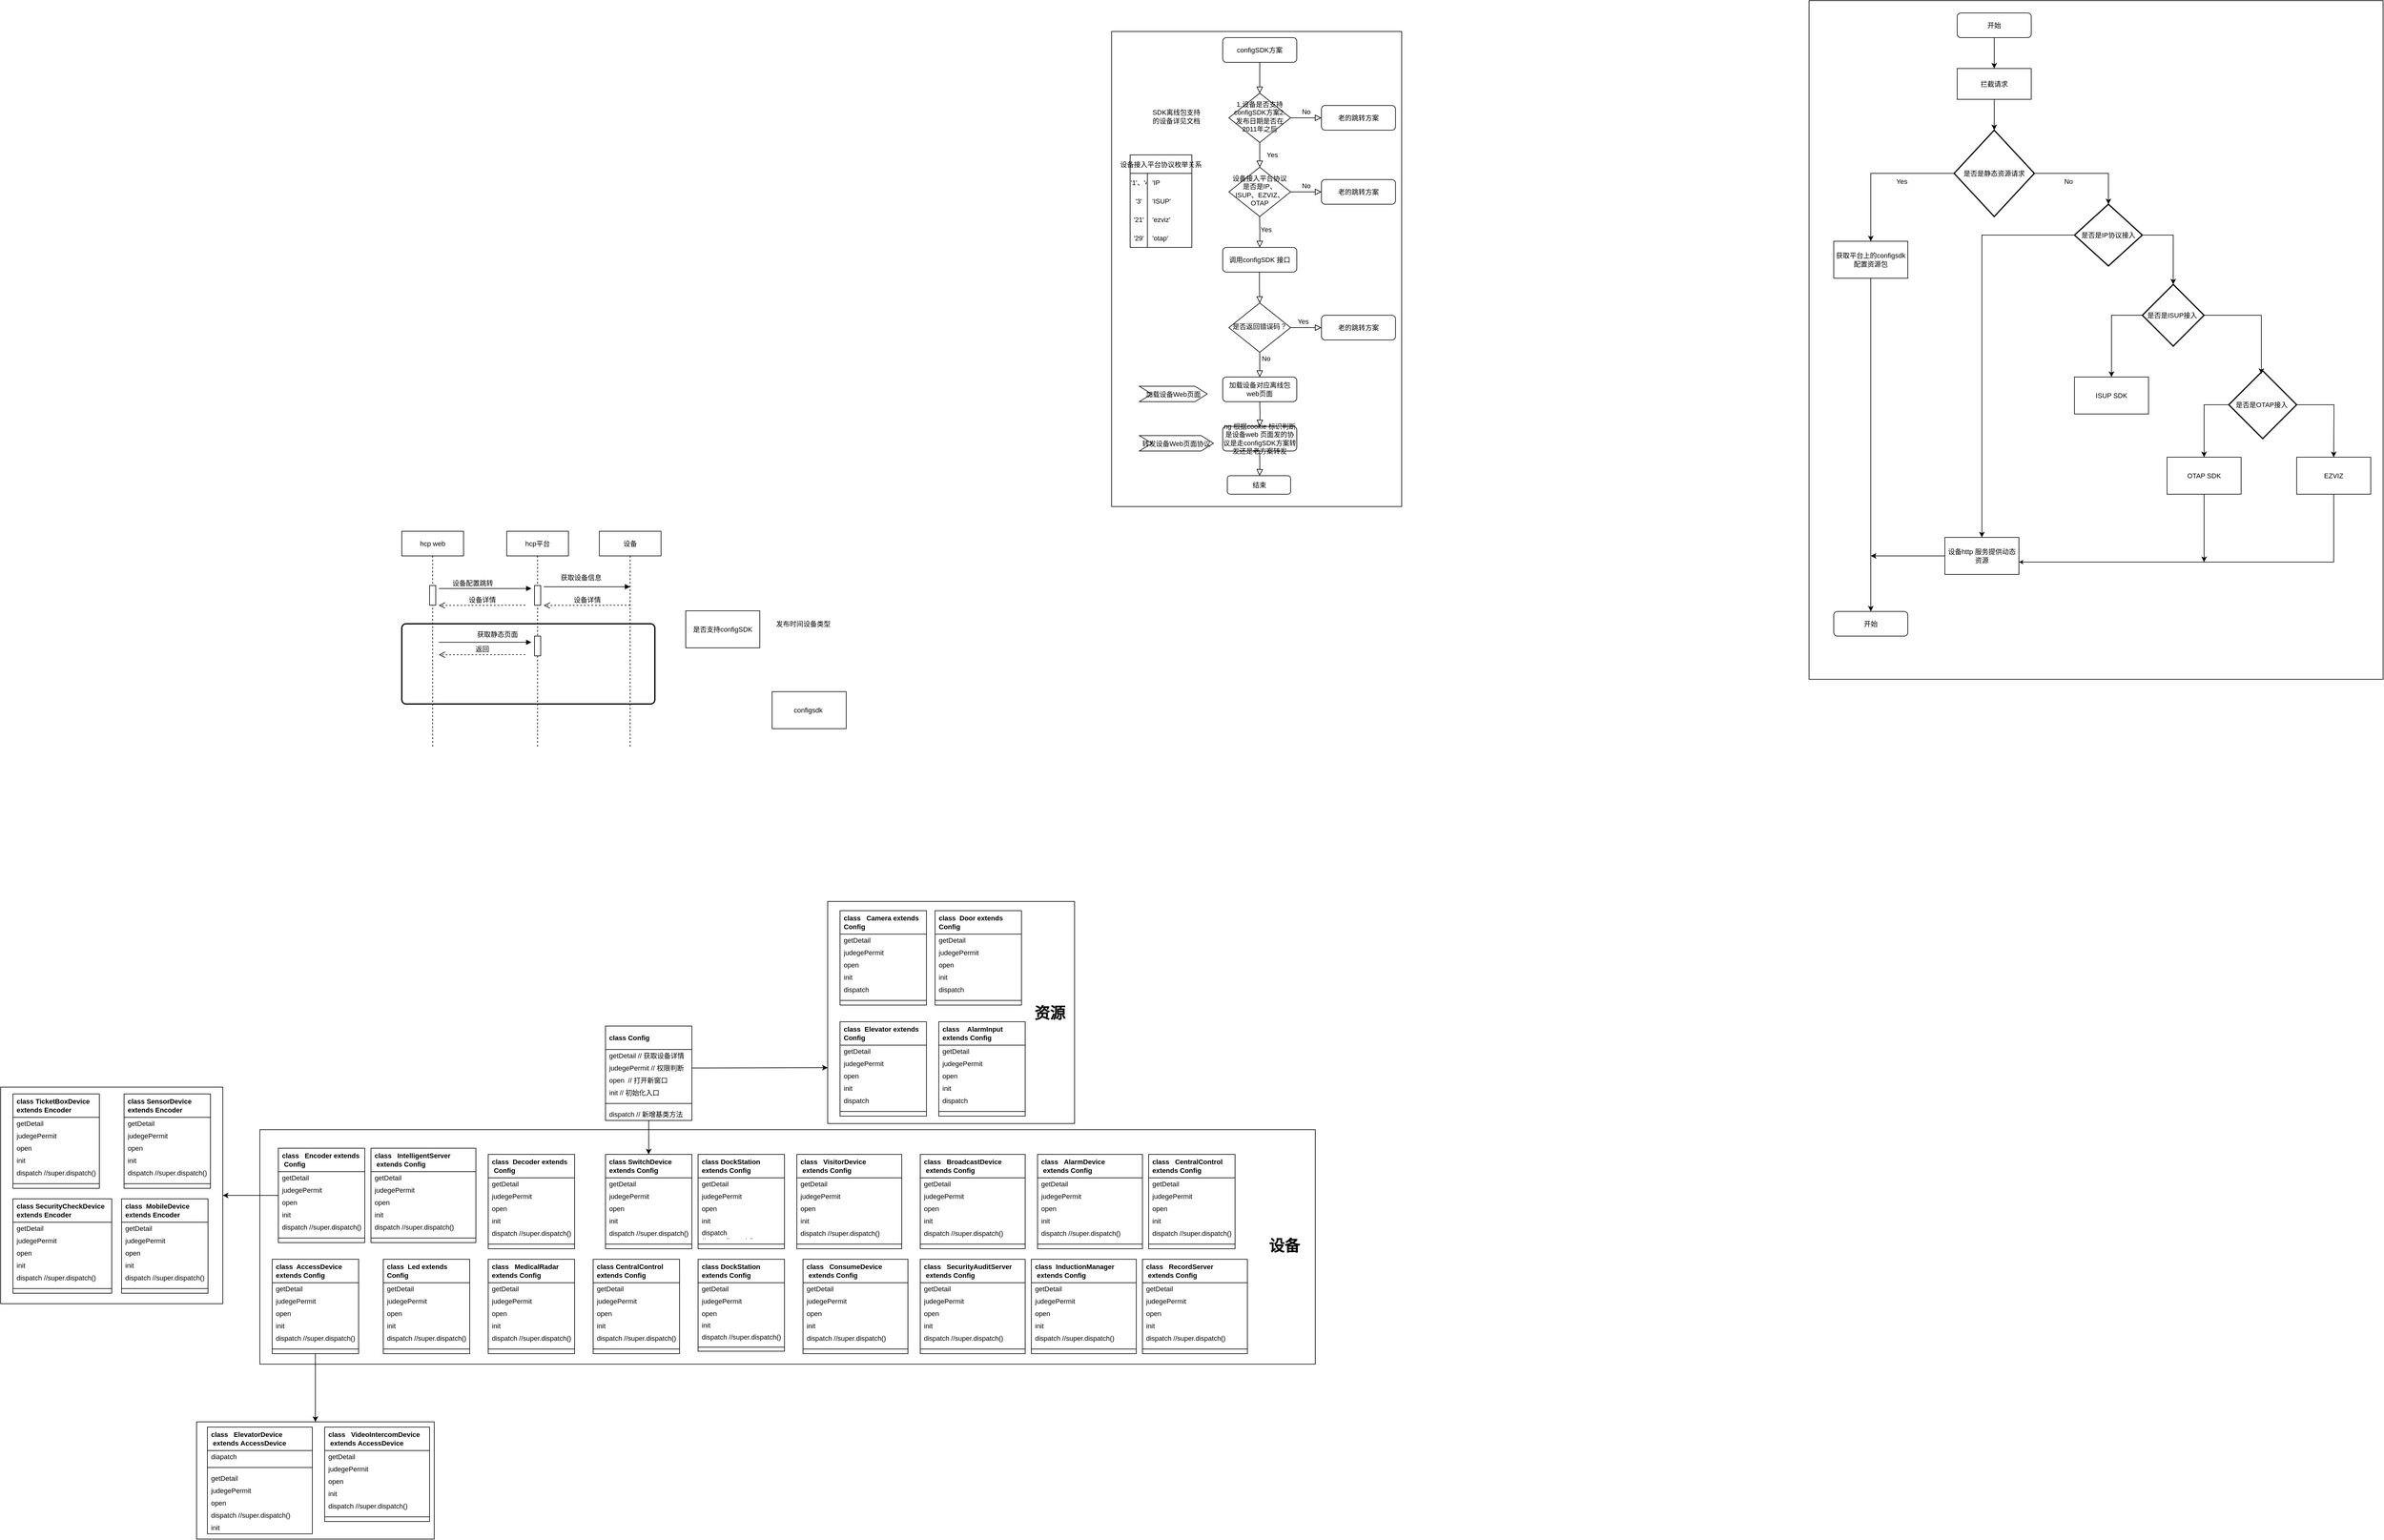 <mxfile version="24.7.13" pages="2">
  <diagram id="1" name="Page-1">
    <mxGraphModel dx="6066" dy="1865" grid="1" gridSize="10" guides="1" tooltips="1" connect="1" arrows="1" fold="1" page="1" pageScale="1" pageWidth="827" pageHeight="1169" math="0" shadow="0">
      <root>
        <mxCell id="WIyWlLk6GJQsqaUBKTNV-0" />
        <mxCell id="WIyWlLk6GJQsqaUBKTNV-1" parent="WIyWlLk6GJQsqaUBKTNV-0" />
        <mxCell id="PIDvHSyhFP5FCp5pTfKe-277" value="" style="html=1;dashed=0;whiteSpace=wrap;strokeColor=default;align=left;verticalAlign=middle;spacingLeft=4;spacingRight=4;fontFamily=Helvetica;fontSize=12;fontColor=default;fontStyle=0;fillColor=none;gradientColor=none;" vertex="1" parent="WIyWlLk6GJQsqaUBKTNV-1">
          <mxGeometry x="-740" y="1480" width="400" height="360" as="geometry" />
        </mxCell>
        <mxCell id="PIDvHSyhFP5FCp5pTfKe-276" value="" style="html=1;dashed=0;whiteSpace=wrap;strokeColor=default;align=left;verticalAlign=middle;spacingLeft=4;spacingRight=4;fontFamily=Helvetica;fontSize=12;fontColor=default;fontStyle=0;fillColor=none;gradientColor=none;" vertex="1" parent="WIyWlLk6GJQsqaUBKTNV-1">
          <mxGeometry x="-2080" y="1781" width="360" height="351" as="geometry" />
        </mxCell>
        <mxCell id="PIDvHSyhFP5FCp5pTfKe-274" value="" style="html=1;dashed=0;whiteSpace=wrap;strokeColor=default;align=left;verticalAlign=middle;spacingLeft=4;spacingRight=4;fontFamily=Helvetica;fontSize=12;fontColor=default;fontStyle=0;fillColor=none;gradientColor=none;" vertex="1" parent="WIyWlLk6GJQsqaUBKTNV-1">
          <mxGeometry x="-1762.5" y="2323.5" width="385" height="190" as="geometry" />
        </mxCell>
        <mxCell id="PIDvHSyhFP5FCp5pTfKe-280" value="" style="html=1;dashed=0;whiteSpace=wrap;strokeColor=default;align=left;verticalAlign=middle;spacingLeft=4;spacingRight=4;fontFamily=Helvetica;fontSize=12;fontColor=default;fontStyle=0;fillColor=none;gradientColor=none;" vertex="1" parent="WIyWlLk6GJQsqaUBKTNV-1">
          <mxGeometry x="-1660" y="1850" width="1710" height="380" as="geometry" />
        </mxCell>
        <mxCell id="TBBLuOD1ODJNzFNwnChJ-174" value="" style="rounded=1;whiteSpace=wrap;html=1;absoluteArcSize=1;arcSize=14;strokeWidth=2;fontSize=11;" parent="WIyWlLk6GJQsqaUBKTNV-1" vertex="1">
          <mxGeometry x="-1430" y="1030" width="410" height="130" as="geometry" />
        </mxCell>
        <mxCell id="TBBLuOD1ODJNzFNwnChJ-50" value="" style="group;fontSize=11;" parent="WIyWlLk6GJQsqaUBKTNV-1" vertex="1" connectable="0">
          <mxGeometry x="-280" y="60" width="470" height="780" as="geometry" />
        </mxCell>
        <mxCell id="TBBLuOD1ODJNzFNwnChJ-49" value="" style="rounded=0;whiteSpace=wrap;html=1;fontSize=11;" parent="TBBLuOD1ODJNzFNwnChJ-50" vertex="1">
          <mxGeometry y="10" width="470" height="770" as="geometry" />
        </mxCell>
        <mxCell id="WIyWlLk6GJQsqaUBKTNV-2" value="" style="rounded=0;html=1;jettySize=auto;orthogonalLoop=1;endArrow=block;endFill=0;endSize=8;strokeWidth=1;shadow=0;edgeStyle=orthogonalEdgeStyle;fontSize=11;" parent="TBBLuOD1ODJNzFNwnChJ-50" source="WIyWlLk6GJQsqaUBKTNV-3" target="WIyWlLk6GJQsqaUBKTNV-6" edge="1">
          <mxGeometry relative="1" as="geometry" />
        </mxCell>
        <mxCell id="WIyWlLk6GJQsqaUBKTNV-3" value="configSDK方案" style="rounded=1;whiteSpace=wrap;html=1;glass=0;strokeWidth=1;shadow=0;fontSize=11;" parent="TBBLuOD1ODJNzFNwnChJ-50" vertex="1">
          <mxGeometry x="180" y="20" width="120" height="40" as="geometry" />
        </mxCell>
        <mxCell id="WIyWlLk6GJQsqaUBKTNV-4" value="Yes" style="rounded=0;html=1;jettySize=auto;orthogonalLoop=1;endArrow=block;endFill=0;endSize=8;strokeWidth=1;shadow=0;edgeStyle=orthogonalEdgeStyle;fontSize=11;" parent="TBBLuOD1ODJNzFNwnChJ-50" source="WIyWlLk6GJQsqaUBKTNV-6" target="WIyWlLk6GJQsqaUBKTNV-10" edge="1">
          <mxGeometry y="20" relative="1" as="geometry">
            <mxPoint as="offset" />
          </mxGeometry>
        </mxCell>
        <mxCell id="WIyWlLk6GJQsqaUBKTNV-5" value="No" style="edgeStyle=orthogonalEdgeStyle;rounded=0;html=1;jettySize=auto;orthogonalLoop=1;endArrow=block;endFill=0;endSize=8;strokeWidth=1;shadow=0;fontSize=11;" parent="TBBLuOD1ODJNzFNwnChJ-50" source="WIyWlLk6GJQsqaUBKTNV-6" target="WIyWlLk6GJQsqaUBKTNV-7" edge="1">
          <mxGeometry y="10" relative="1" as="geometry">
            <mxPoint as="offset" />
          </mxGeometry>
        </mxCell>
        <mxCell id="WIyWlLk6GJQsqaUBKTNV-6" value="1.设备是否支持configSDK方案2.发布日期是否在2011年之后" style="rhombus;whiteSpace=wrap;html=1;shadow=0;align=center;strokeWidth=1;spacing=6;spacingTop=-4;fontSize=11;" parent="TBBLuOD1ODJNzFNwnChJ-50" vertex="1">
          <mxGeometry x="190" y="110" width="100" height="80" as="geometry" />
        </mxCell>
        <mxCell id="WIyWlLk6GJQsqaUBKTNV-7" value="老的跳转方案" style="rounded=1;whiteSpace=wrap;html=1;glass=0;strokeWidth=1;shadow=0;fontSize=11;" parent="TBBLuOD1ODJNzFNwnChJ-50" vertex="1">
          <mxGeometry x="340" y="130" width="120" height="40" as="geometry" />
        </mxCell>
        <mxCell id="WIyWlLk6GJQsqaUBKTNV-9" value="No" style="edgeStyle=orthogonalEdgeStyle;rounded=0;html=1;jettySize=auto;orthogonalLoop=1;endArrow=block;endFill=0;endSize=8;strokeWidth=1;shadow=0;fontSize=11;" parent="TBBLuOD1ODJNzFNwnChJ-50" source="WIyWlLk6GJQsqaUBKTNV-10" target="WIyWlLk6GJQsqaUBKTNV-12" edge="1">
          <mxGeometry y="10" relative="1" as="geometry">
            <mxPoint as="offset" />
          </mxGeometry>
        </mxCell>
        <mxCell id="WIyWlLk6GJQsqaUBKTNV-10" value="设备接入平台协议是否是IP、ISUP、EZVIZ、OTAP" style="rhombus;whiteSpace=wrap;html=1;shadow=0;align=center;strokeWidth=1;spacing=6;spacingTop=-4;fontSize=11;" parent="TBBLuOD1ODJNzFNwnChJ-50" vertex="1">
          <mxGeometry x="190" y="230" width="100" height="80" as="geometry" />
        </mxCell>
        <mxCell id="WIyWlLk6GJQsqaUBKTNV-11" value="调用configSDK 接口" style="rounded=1;whiteSpace=wrap;html=1;glass=0;strokeWidth=1;shadow=0;fontSize=11;" parent="TBBLuOD1ODJNzFNwnChJ-50" vertex="1">
          <mxGeometry x="180" y="360" width="120" height="40" as="geometry" />
        </mxCell>
        <mxCell id="WIyWlLk6GJQsqaUBKTNV-12" value="老的跳转方案" style="rounded=1;whiteSpace=wrap;html=1;glass=0;strokeWidth=1;shadow=0;fontSize=11;" parent="TBBLuOD1ODJNzFNwnChJ-50" vertex="1">
          <mxGeometry x="340" y="250" width="120" height="40" as="geometry" />
        </mxCell>
        <mxCell id="EE3Qjq68EkZ08KpM93GB-25" value="设备接入平台协议枚举关系" style="shape=table;startSize=30;container=1;collapsible=0;childLayout=tableLayout;fixedRows=1;rowLines=0;strokeColor=default;fontSize=11;" parent="TBBLuOD1ODJNzFNwnChJ-50" vertex="1">
          <mxGeometry x="30" y="210" width="100" height="150" as="geometry" />
        </mxCell>
        <mxCell id="EE3Qjq68EkZ08KpM93GB-26" value="" style="shape=tableRow;horizontal=0;startSize=0;swimlaneHead=0;swimlaneBody=0;top=0;left=0;bottom=0;right=0;collapsible=0;dropTarget=0;fillColor=none;points=[[0,0.5],[1,0.5]];portConstraint=eastwest;strokeColor=inherit;fontSize=11;" parent="EE3Qjq68EkZ08KpM93GB-25" vertex="1">
          <mxGeometry y="30" width="100" height="30" as="geometry" />
        </mxCell>
        <mxCell id="EE3Qjq68EkZ08KpM93GB-27" value="&#39;1&#39;、&#39;4&#39;‘30’" style="shape=partialRectangle;html=1;whiteSpace=wrap;connectable=0;fillColor=none;top=0;left=0;bottom=0;right=0;overflow=hidden;pointerEvents=1;strokeColor=inherit;fontSize=11;" parent="EE3Qjq68EkZ08KpM93GB-26" vertex="1">
          <mxGeometry width="28" height="30" as="geometry">
            <mxRectangle width="28" height="30" as="alternateBounds" />
          </mxGeometry>
        </mxCell>
        <mxCell id="EE3Qjq68EkZ08KpM93GB-28" value="&#39;IP" style="shape=partialRectangle;html=1;whiteSpace=wrap;connectable=0;fillColor=none;top=0;left=0;bottom=0;right=0;align=left;spacingLeft=6;overflow=hidden;strokeColor=inherit;fontSize=11;" parent="EE3Qjq68EkZ08KpM93GB-26" vertex="1">
          <mxGeometry x="28" width="72" height="30" as="geometry">
            <mxRectangle width="72" height="30" as="alternateBounds" />
          </mxGeometry>
        </mxCell>
        <mxCell id="EE3Qjq68EkZ08KpM93GB-29" value="" style="shape=tableRow;horizontal=0;startSize=0;swimlaneHead=0;swimlaneBody=0;top=0;left=0;bottom=0;right=0;collapsible=0;dropTarget=0;fillColor=none;points=[[0,0.5],[1,0.5]];portConstraint=eastwest;strokeColor=inherit;fontSize=11;" parent="EE3Qjq68EkZ08KpM93GB-25" vertex="1">
          <mxGeometry y="60" width="100" height="30" as="geometry" />
        </mxCell>
        <mxCell id="EE3Qjq68EkZ08KpM93GB-30" value="&#39;3&#39;" style="shape=partialRectangle;html=1;whiteSpace=wrap;connectable=0;fillColor=none;top=0;left=0;bottom=0;right=0;overflow=hidden;strokeColor=inherit;fontSize=11;" parent="EE3Qjq68EkZ08KpM93GB-29" vertex="1">
          <mxGeometry width="28" height="30" as="geometry">
            <mxRectangle width="28" height="30" as="alternateBounds" />
          </mxGeometry>
        </mxCell>
        <mxCell id="EE3Qjq68EkZ08KpM93GB-31" value="&#39;ISUP&#39;" style="shape=partialRectangle;html=1;whiteSpace=wrap;connectable=0;fillColor=none;top=0;left=0;bottom=0;right=0;align=left;spacingLeft=6;overflow=hidden;strokeColor=inherit;fontSize=11;" parent="EE3Qjq68EkZ08KpM93GB-29" vertex="1">
          <mxGeometry x="28" width="72" height="30" as="geometry">
            <mxRectangle width="72" height="30" as="alternateBounds" />
          </mxGeometry>
        </mxCell>
        <mxCell id="EE3Qjq68EkZ08KpM93GB-32" value="" style="shape=tableRow;horizontal=0;startSize=0;swimlaneHead=0;swimlaneBody=0;top=0;left=0;bottom=0;right=0;collapsible=0;dropTarget=0;fillColor=none;points=[[0,0.5],[1,0.5]];portConstraint=eastwest;strokeColor=inherit;fontSize=11;" parent="EE3Qjq68EkZ08KpM93GB-25" vertex="1">
          <mxGeometry y="90" width="100" height="30" as="geometry" />
        </mxCell>
        <mxCell id="EE3Qjq68EkZ08KpM93GB-33" value="&#39;21&#39;" style="shape=partialRectangle;html=1;whiteSpace=wrap;connectable=0;fillColor=none;top=0;left=0;bottom=0;right=0;overflow=hidden;strokeColor=inherit;fontSize=11;" parent="EE3Qjq68EkZ08KpM93GB-32" vertex="1">
          <mxGeometry width="28" height="30" as="geometry">
            <mxRectangle width="28" height="30" as="alternateBounds" />
          </mxGeometry>
        </mxCell>
        <mxCell id="EE3Qjq68EkZ08KpM93GB-34" value="&#39;ezviz&#39;" style="shape=partialRectangle;html=1;whiteSpace=wrap;connectable=0;fillColor=none;top=0;left=0;bottom=0;right=0;align=left;spacingLeft=6;overflow=hidden;strokeColor=inherit;fontSize=11;" parent="EE3Qjq68EkZ08KpM93GB-32" vertex="1">
          <mxGeometry x="28" width="72" height="30" as="geometry">
            <mxRectangle width="72" height="30" as="alternateBounds" />
          </mxGeometry>
        </mxCell>
        <mxCell id="EE3Qjq68EkZ08KpM93GB-36" style="shape=tableRow;horizontal=0;startSize=0;swimlaneHead=0;swimlaneBody=0;top=0;left=0;bottom=0;right=0;collapsible=0;dropTarget=0;fillColor=none;points=[[0,0.5],[1,0.5]];portConstraint=eastwest;strokeColor=inherit;fontSize=11;" parent="EE3Qjq68EkZ08KpM93GB-25" vertex="1">
          <mxGeometry y="120" width="100" height="30" as="geometry" />
        </mxCell>
        <mxCell id="EE3Qjq68EkZ08KpM93GB-37" value="&#39;29&#39;" style="shape=partialRectangle;html=1;whiteSpace=wrap;connectable=0;fillColor=none;top=0;left=0;bottom=0;right=0;overflow=hidden;strokeColor=inherit;fontSize=11;" parent="EE3Qjq68EkZ08KpM93GB-36" vertex="1">
          <mxGeometry width="28" height="30" as="geometry">
            <mxRectangle width="28" height="30" as="alternateBounds" />
          </mxGeometry>
        </mxCell>
        <mxCell id="EE3Qjq68EkZ08KpM93GB-38" value="&#39;otap&#39; " style="shape=partialRectangle;html=1;whiteSpace=wrap;connectable=0;fillColor=none;top=0;left=0;bottom=0;right=0;align=left;spacingLeft=6;overflow=hidden;strokeColor=inherit;fontSize=11;" parent="EE3Qjq68EkZ08KpM93GB-36" vertex="1">
          <mxGeometry x="28" width="72" height="30" as="geometry">
            <mxRectangle width="72" height="30" as="alternateBounds" />
          </mxGeometry>
        </mxCell>
        <UserObject label="SDK离线包支持的设备详见文档" link="https://docs.hikvision.com/#/file/nodcnwU7A1yA1ro738LbANpEowj" id="TBBLuOD1ODJNzFNwnChJ-2">
          <mxCell style="text;html=1;align=center;verticalAlign=middle;whiteSpace=wrap;rounded=0;fontSize=11;" parent="TBBLuOD1ODJNzFNwnChJ-50" vertex="1">
            <mxGeometry x="60" y="130" width="90" height="35" as="geometry" />
          </mxCell>
        </UserObject>
        <mxCell id="TBBLuOD1ODJNzFNwnChJ-11" value="" style="rounded=0;html=1;jettySize=auto;orthogonalLoop=1;endArrow=block;endFill=0;endSize=8;strokeWidth=1;shadow=0;edgeStyle=orthogonalEdgeStyle;entryX=0.5;entryY=0;entryDx=0;entryDy=0;fontSize=11;" parent="TBBLuOD1ODJNzFNwnChJ-50" edge="1">
          <mxGeometry x="0.333" y="20" relative="1" as="geometry">
            <mxPoint as="offset" />
            <mxPoint x="239.52" y="400" as="sourcePoint" />
            <mxPoint x="240" y="450" as="targetPoint" />
            <Array as="points">
              <mxPoint x="240" y="425" />
            </Array>
          </mxGeometry>
        </mxCell>
        <mxCell id="TBBLuOD1ODJNzFNwnChJ-22" value="Yes" style="rounded=0;html=1;jettySize=auto;orthogonalLoop=1;endArrow=block;endFill=0;endSize=8;strokeWidth=1;shadow=0;edgeStyle=orthogonalEdgeStyle;entryX=0.5;entryY=0;entryDx=0;entryDy=0;fontSize=11;" parent="TBBLuOD1ODJNzFNwnChJ-50" target="WIyWlLk6GJQsqaUBKTNV-11" edge="1">
          <mxGeometry x="-0.196" y="10" relative="1" as="geometry">
            <mxPoint y="1" as="offset" />
            <mxPoint x="239.74" y="310" as="sourcePoint" />
            <mxPoint x="239.74" y="350" as="targetPoint" />
          </mxGeometry>
        </mxCell>
        <mxCell id="TBBLuOD1ODJNzFNwnChJ-28" value="加载设备对应离线包web页面" style="rounded=1;whiteSpace=wrap;html=1;glass=0;strokeWidth=1;shadow=0;fontSize=11;" parent="TBBLuOD1ODJNzFNwnChJ-50" vertex="1">
          <mxGeometry x="180" y="570" width="120" height="40" as="geometry" />
        </mxCell>
        <mxCell id="TBBLuOD1ODJNzFNwnChJ-29" value="" style="rounded=0;html=1;jettySize=auto;orthogonalLoop=1;endArrow=block;endFill=0;endSize=8;strokeWidth=1;shadow=0;edgeStyle=orthogonalEdgeStyle;fontSize=11;" parent="TBBLuOD1ODJNzFNwnChJ-50" edge="1">
          <mxGeometry x="0.347" y="20" relative="1" as="geometry">
            <mxPoint y="-1" as="offset" />
            <mxPoint x="240" y="610" as="sourcePoint" />
            <mxPoint x="240" y="650" as="targetPoint" />
          </mxGeometry>
        </mxCell>
        <mxCell id="TBBLuOD1ODJNzFNwnChJ-30" value="ng 根据cookie 标识判断是设备web 页面发的协议是走configSDK方案转发还是老方案转发" style="rounded=1;whiteSpace=wrap;html=1;glass=0;strokeWidth=1;shadow=0;fontSize=11;" parent="TBBLuOD1ODJNzFNwnChJ-50" vertex="1">
          <mxGeometry x="180" y="650" width="120" height="40" as="geometry" />
        </mxCell>
        <mxCell id="TBBLuOD1ODJNzFNwnChJ-31" value="" style="rounded=0;html=1;jettySize=auto;orthogonalLoop=1;endArrow=block;endFill=0;endSize=8;strokeWidth=1;shadow=0;edgeStyle=orthogonalEdgeStyle;fontSize=11;" parent="TBBLuOD1ODJNzFNwnChJ-50" edge="1">
          <mxGeometry x="0.347" y="20" relative="1" as="geometry">
            <mxPoint y="-1" as="offset" />
            <mxPoint x="239.72" y="690" as="sourcePoint" />
            <mxPoint x="239.72" y="730" as="targetPoint" />
          </mxGeometry>
        </mxCell>
        <mxCell id="TBBLuOD1ODJNzFNwnChJ-32" value="结束" style="rounded=1;whiteSpace=wrap;html=1;fontSize=11;" parent="TBBLuOD1ODJNzFNwnChJ-50" vertex="1">
          <mxGeometry x="187.5" y="730" width="102.5" height="30" as="geometry" />
        </mxCell>
        <mxCell id="TBBLuOD1ODJNzFNwnChJ-33" value="加载设备Web页面" style="shape=step;perimeter=stepPerimeter;whiteSpace=wrap;html=1;fixedSize=1;fontSize=11;" parent="TBBLuOD1ODJNzFNwnChJ-50" vertex="1">
          <mxGeometry x="45" y="585" width="110" height="25" as="geometry" />
        </mxCell>
        <mxCell id="TBBLuOD1ODJNzFNwnChJ-34" value="转发设备Web页面协议" style="shape=step;perimeter=stepPerimeter;whiteSpace=wrap;html=1;fixedSize=1;fontSize=11;" parent="TBBLuOD1ODJNzFNwnChJ-50" vertex="1">
          <mxGeometry x="45" y="665" width="120" height="25" as="geometry" />
        </mxCell>
        <mxCell id="TBBLuOD1ODJNzFNwnChJ-35" value="No" style="rounded=0;html=1;jettySize=auto;orthogonalLoop=1;endArrow=block;endFill=0;endSize=8;strokeWidth=1;shadow=0;edgeStyle=orthogonalEdgeStyle;fontSize=11;" parent="TBBLuOD1ODJNzFNwnChJ-50" source="TBBLuOD1ODJNzFNwnChJ-37" edge="1">
          <mxGeometry x="-0.506" y="10" relative="1" as="geometry">
            <mxPoint as="offset" />
            <mxPoint x="240" y="570" as="targetPoint" />
          </mxGeometry>
        </mxCell>
        <mxCell id="TBBLuOD1ODJNzFNwnChJ-36" value="Yes" style="edgeStyle=orthogonalEdgeStyle;rounded=0;html=1;jettySize=auto;orthogonalLoop=1;endArrow=block;endFill=0;endSize=8;strokeWidth=1;shadow=0;fontSize=11;" parent="TBBLuOD1ODJNzFNwnChJ-50" source="TBBLuOD1ODJNzFNwnChJ-37" edge="1">
          <mxGeometry x="-0.208" y="10" relative="1" as="geometry">
            <mxPoint as="offset" />
            <mxPoint x="340" y="490" as="targetPoint" />
          </mxGeometry>
        </mxCell>
        <mxCell id="TBBLuOD1ODJNzFNwnChJ-37" value="是否返回错误码？" style="rhombus;whiteSpace=wrap;html=1;shadow=0;align=center;strokeWidth=1;spacing=6;spacingTop=-4;fontSize=11;" parent="TBBLuOD1ODJNzFNwnChJ-50" vertex="1">
          <mxGeometry x="190" y="450" width="100" height="80" as="geometry" />
        </mxCell>
        <mxCell id="TBBLuOD1ODJNzFNwnChJ-38" value="老的跳转方案" style="rounded=1;whiteSpace=wrap;html=1;glass=0;strokeWidth=1;shadow=0;fontSize=11;" parent="TBBLuOD1ODJNzFNwnChJ-50" vertex="1">
          <mxGeometry x="340" y="470" width="120" height="40" as="geometry" />
        </mxCell>
        <mxCell id="TBBLuOD1ODJNzFNwnChJ-104" value="" style="group;fontSize=11;" parent="WIyWlLk6GJQsqaUBKTNV-1" vertex="1" connectable="0">
          <mxGeometry x="850" y="20" width="930" height="1100" as="geometry" />
        </mxCell>
        <mxCell id="TBBLuOD1ODJNzFNwnChJ-103" value="" style="rounded=0;whiteSpace=wrap;html=1;fontSize=11;" parent="TBBLuOD1ODJNzFNwnChJ-104" vertex="1">
          <mxGeometry width="930" height="1100" as="geometry" />
        </mxCell>
        <mxCell id="TBBLuOD1ODJNzFNwnChJ-65" value="" style="edgeStyle=orthogonalEdgeStyle;rounded=0;orthogonalLoop=1;jettySize=auto;html=1;exitX=0.5;exitY=1;exitDx=0;exitDy=0;entryX=0.5;entryY=0;entryDx=0;entryDy=0;fontSize=11;" parent="TBBLuOD1ODJNzFNwnChJ-104" source="TBBLuOD1ODJNzFNwnChJ-44" target="TBBLuOD1ODJNzFNwnChJ-51" edge="1">
          <mxGeometry relative="1" as="geometry" />
        </mxCell>
        <mxCell id="TBBLuOD1ODJNzFNwnChJ-44" value="开始" style="rounded=1;whiteSpace=wrap;html=1;glass=0;strokeWidth=1;shadow=0;fontSize=11;" parent="TBBLuOD1ODJNzFNwnChJ-104" vertex="1">
          <mxGeometry x="240" y="20" width="120" height="40" as="geometry" />
        </mxCell>
        <mxCell id="TBBLuOD1ODJNzFNwnChJ-51" value="拦截请求" style="rounded=0;whiteSpace=wrap;html=1;fontSize=11;" parent="TBBLuOD1ODJNzFNwnChJ-104" vertex="1">
          <mxGeometry x="240" y="110" width="120" height="50" as="geometry" />
        </mxCell>
        <mxCell id="TBBLuOD1ODJNzFNwnChJ-67" value="" style="edgeStyle=orthogonalEdgeStyle;rounded=0;orthogonalLoop=1;jettySize=auto;html=1;entryX=0.5;entryY=0;entryDx=0;entryDy=0;fontSize=11;" parent="TBBLuOD1ODJNzFNwnChJ-104" source="TBBLuOD1ODJNzFNwnChJ-52" target="TBBLuOD1ODJNzFNwnChJ-56" edge="1">
          <mxGeometry relative="1" as="geometry" />
        </mxCell>
        <mxCell id="TBBLuOD1ODJNzFNwnChJ-52" value="是否是静态资源请求" style="strokeWidth=2;html=1;shape=mxgraph.flowchart.decision;whiteSpace=wrap;fontSize=11;" parent="TBBLuOD1ODJNzFNwnChJ-104" vertex="1">
          <mxGeometry x="235" y="210" width="130" height="140" as="geometry" />
        </mxCell>
        <mxCell id="TBBLuOD1ODJNzFNwnChJ-76" value="" style="edgeStyle=orthogonalEdgeStyle;rounded=0;orthogonalLoop=1;jettySize=auto;html=1;exitX=0;exitY=0.5;exitDx=0;exitDy=0;exitPerimeter=0;entryX=0.5;entryY=0;entryDx=0;entryDy=0;fontSize=11;" parent="TBBLuOD1ODJNzFNwnChJ-104" source="TBBLuOD1ODJNzFNwnChJ-54" target="TBBLuOD1ODJNzFNwnChJ-58" edge="1">
          <mxGeometry relative="1" as="geometry" />
        </mxCell>
        <mxCell id="TBBLuOD1ODJNzFNwnChJ-77" value="" style="edgeStyle=orthogonalEdgeStyle;rounded=0;orthogonalLoop=1;jettySize=auto;html=1;exitX=1;exitY=0.5;exitDx=0;exitDy=0;exitPerimeter=0;fontSize=11;" parent="TBBLuOD1ODJNzFNwnChJ-104" source="TBBLuOD1ODJNzFNwnChJ-54" target="TBBLuOD1ODJNzFNwnChJ-59" edge="1">
          <mxGeometry relative="1" as="geometry" />
        </mxCell>
        <mxCell id="TBBLuOD1ODJNzFNwnChJ-54" value="是否是IP协议接入" style="strokeWidth=2;html=1;shape=mxgraph.flowchart.decision;whiteSpace=wrap;fontSize=11;" parent="TBBLuOD1ODJNzFNwnChJ-104" vertex="1">
          <mxGeometry x="430" y="330" width="110" height="100" as="geometry" />
        </mxCell>
        <mxCell id="TBBLuOD1ODJNzFNwnChJ-101" value="" style="edgeStyle=orthogonalEdgeStyle;rounded=0;orthogonalLoop=1;jettySize=auto;html=1;fontSize=11;" parent="TBBLuOD1ODJNzFNwnChJ-104" source="TBBLuOD1ODJNzFNwnChJ-56" target="TBBLuOD1ODJNzFNwnChJ-100" edge="1">
          <mxGeometry relative="1" as="geometry" />
        </mxCell>
        <mxCell id="TBBLuOD1ODJNzFNwnChJ-56" value="获取平台上的configsdk 配置资源包" style="rounded=0;whiteSpace=wrap;html=1;fontSize=11;" parent="TBBLuOD1ODJNzFNwnChJ-104" vertex="1">
          <mxGeometry x="40" y="390" width="120" height="60" as="geometry" />
        </mxCell>
        <mxCell id="TBBLuOD1ODJNzFNwnChJ-102" value="" style="edgeStyle=orthogonalEdgeStyle;rounded=0;orthogonalLoop=1;jettySize=auto;html=1;fontSize=11;" parent="TBBLuOD1ODJNzFNwnChJ-104" source="TBBLuOD1ODJNzFNwnChJ-58" edge="1">
          <mxGeometry relative="1" as="geometry">
            <mxPoint x="100" y="900" as="targetPoint" />
          </mxGeometry>
        </mxCell>
        <mxCell id="TBBLuOD1ODJNzFNwnChJ-58" value="设备http 服务提供动态资源" style="rounded=0;whiteSpace=wrap;html=1;fontSize=11;" parent="TBBLuOD1ODJNzFNwnChJ-104" vertex="1">
          <mxGeometry x="220" y="870" width="120" height="60" as="geometry" />
        </mxCell>
        <mxCell id="TBBLuOD1ODJNzFNwnChJ-78" value="" style="edgeStyle=orthogonalEdgeStyle;rounded=0;orthogonalLoop=1;jettySize=auto;html=1;exitX=0;exitY=0.5;exitDx=0;exitDy=0;exitPerimeter=0;fontSize=11;" parent="TBBLuOD1ODJNzFNwnChJ-104" source="TBBLuOD1ODJNzFNwnChJ-59" target="TBBLuOD1ODJNzFNwnChJ-61" edge="1">
          <mxGeometry relative="1" as="geometry" />
        </mxCell>
        <mxCell id="TBBLuOD1ODJNzFNwnChJ-59" value="是否是ISUP接入&amp;nbsp;" style="strokeWidth=2;html=1;shape=mxgraph.flowchart.decision;whiteSpace=wrap;fontSize=11;" parent="TBBLuOD1ODJNzFNwnChJ-104" vertex="1">
          <mxGeometry x="540" y="460" width="100" height="100" as="geometry" />
        </mxCell>
        <mxCell id="TBBLuOD1ODJNzFNwnChJ-80" value="" style="edgeStyle=orthogonalEdgeStyle;rounded=0;orthogonalLoop=1;jettySize=auto;html=1;exitX=0;exitY=0.5;exitDx=0;exitDy=0;exitPerimeter=0;fontSize=11;" parent="TBBLuOD1ODJNzFNwnChJ-104" source="TBBLuOD1ODJNzFNwnChJ-60" target="TBBLuOD1ODJNzFNwnChJ-62" edge="1">
          <mxGeometry relative="1" as="geometry" />
        </mxCell>
        <mxCell id="TBBLuOD1ODJNzFNwnChJ-81" value="" style="edgeStyle=orthogonalEdgeStyle;rounded=0;orthogonalLoop=1;jettySize=auto;html=1;fontSize=11;" parent="TBBLuOD1ODJNzFNwnChJ-104" source="TBBLuOD1ODJNzFNwnChJ-60" edge="1">
          <mxGeometry relative="1" as="geometry">
            <mxPoint x="850" y="740" as="targetPoint" />
          </mxGeometry>
        </mxCell>
        <mxCell id="TBBLuOD1ODJNzFNwnChJ-60" value="是否是OTAP接入&amp;nbsp;" style="strokeWidth=2;html=1;shape=mxgraph.flowchart.decision;whiteSpace=wrap;fontSize=11;" parent="TBBLuOD1ODJNzFNwnChJ-104" vertex="1">
          <mxGeometry x="680" y="600" width="110" height="110" as="geometry" />
        </mxCell>
        <mxCell id="TBBLuOD1ODJNzFNwnChJ-61" value="ISUP SDK" style="rounded=0;whiteSpace=wrap;html=1;fontSize=11;" parent="TBBLuOD1ODJNzFNwnChJ-104" vertex="1">
          <mxGeometry x="430" y="610" width="120" height="60" as="geometry" />
        </mxCell>
        <mxCell id="TBBLuOD1ODJNzFNwnChJ-99" value="" style="edgeStyle=orthogonalEdgeStyle;rounded=0;orthogonalLoop=1;jettySize=auto;html=1;fontSize=11;" parent="TBBLuOD1ODJNzFNwnChJ-104" source="TBBLuOD1ODJNzFNwnChJ-62" edge="1">
          <mxGeometry relative="1" as="geometry">
            <mxPoint x="640" y="910" as="targetPoint" />
          </mxGeometry>
        </mxCell>
        <mxCell id="TBBLuOD1ODJNzFNwnChJ-62" value="OTAP SDK" style="rounded=0;whiteSpace=wrap;html=1;fontSize=11;" parent="TBBLuOD1ODJNzFNwnChJ-104" vertex="1">
          <mxGeometry x="580" y="740" width="120" height="60" as="geometry" />
        </mxCell>
        <mxCell id="TBBLuOD1ODJNzFNwnChJ-63" value="EZVIZ" style="rounded=0;whiteSpace=wrap;html=1;fontSize=11;" parent="TBBLuOD1ODJNzFNwnChJ-104" vertex="1">
          <mxGeometry x="790" y="740" width="120" height="60" as="geometry" />
        </mxCell>
        <mxCell id="TBBLuOD1ODJNzFNwnChJ-66" value="" style="edgeStyle=orthogonalEdgeStyle;rounded=0;orthogonalLoop=1;jettySize=auto;html=1;exitX=0.5;exitY=1;exitDx=0;exitDy=0;entryX=0.5;entryY=0;entryDx=0;entryDy=0;entryPerimeter=0;fontSize=11;" parent="TBBLuOD1ODJNzFNwnChJ-104" source="TBBLuOD1ODJNzFNwnChJ-51" target="TBBLuOD1ODJNzFNwnChJ-52" edge="1">
          <mxGeometry relative="1" as="geometry" />
        </mxCell>
        <mxCell id="TBBLuOD1ODJNzFNwnChJ-68" value="Yes" style="text;html=1;align=center;verticalAlign=middle;resizable=0;points=[];autosize=1;strokeColor=none;fillColor=none;fontSize=11;" parent="TBBLuOD1ODJNzFNwnChJ-104" vertex="1">
          <mxGeometry x="130" y="278" width="40" height="30" as="geometry" />
        </mxCell>
        <mxCell id="TBBLuOD1ODJNzFNwnChJ-69" value="" style="edgeStyle=orthogonalEdgeStyle;rounded=0;orthogonalLoop=1;jettySize=auto;html=1;exitX=1;exitY=0.5;exitDx=0;exitDy=0;exitPerimeter=0;entryX=0.5;entryY=0;entryDx=0;entryDy=0;entryPerimeter=0;fontSize=11;" parent="TBBLuOD1ODJNzFNwnChJ-104" source="TBBLuOD1ODJNzFNwnChJ-52" target="TBBLuOD1ODJNzFNwnChJ-54" edge="1">
          <mxGeometry relative="1" as="geometry" />
        </mxCell>
        <mxCell id="TBBLuOD1ODJNzFNwnChJ-74" value="No" style="text;html=1;align=center;verticalAlign=middle;resizable=0;points=[];autosize=1;strokeColor=none;fillColor=none;fontSize=11;" parent="TBBLuOD1ODJNzFNwnChJ-104" vertex="1">
          <mxGeometry x="400" y="278" width="40" height="30" as="geometry" />
        </mxCell>
        <mxCell id="TBBLuOD1ODJNzFNwnChJ-79" value="" style="edgeStyle=orthogonalEdgeStyle;rounded=0;orthogonalLoop=1;jettySize=auto;html=1;exitX=1;exitY=0.5;exitDx=0;exitDy=0;exitPerimeter=0;entryX=0.48;entryY=0.046;entryDx=0;entryDy=0;entryPerimeter=0;fontSize=11;" parent="TBBLuOD1ODJNzFNwnChJ-104" source="TBBLuOD1ODJNzFNwnChJ-59" target="TBBLuOD1ODJNzFNwnChJ-60" edge="1">
          <mxGeometry relative="1" as="geometry" />
        </mxCell>
        <mxCell id="TBBLuOD1ODJNzFNwnChJ-97" value="" style="edgeStyle=orthogonalEdgeStyle;rounded=0;orthogonalLoop=1;jettySize=auto;html=1;exitX=0.5;exitY=1;exitDx=0;exitDy=0;fontSize=11;" parent="TBBLuOD1ODJNzFNwnChJ-104" source="TBBLuOD1ODJNzFNwnChJ-63" target="TBBLuOD1ODJNzFNwnChJ-63" edge="1">
          <mxGeometry relative="1" as="geometry" />
        </mxCell>
        <mxCell id="TBBLuOD1ODJNzFNwnChJ-98" value="" style="edgeStyle=orthogonalEdgeStyle;rounded=0;orthogonalLoop=1;jettySize=auto;html=1;entryX=1;entryY=0.667;entryDx=0;entryDy=0;entryPerimeter=0;endSize=4;fontSize=11;" parent="TBBLuOD1ODJNzFNwnChJ-104" source="TBBLuOD1ODJNzFNwnChJ-63" target="TBBLuOD1ODJNzFNwnChJ-58" edge="1">
          <mxGeometry relative="1" as="geometry">
            <Array as="points">
              <mxPoint x="850" y="910" />
            </Array>
          </mxGeometry>
        </mxCell>
        <mxCell id="TBBLuOD1ODJNzFNwnChJ-100" value="开始" style="rounded=1;whiteSpace=wrap;html=1;glass=0;strokeWidth=1;shadow=0;fontSize=11;" parent="TBBLuOD1ODJNzFNwnChJ-104" vertex="1">
          <mxGeometry x="40" y="990" width="120" height="40" as="geometry" />
        </mxCell>
        <mxCell id="TBBLuOD1ODJNzFNwnChJ-105" value="" style="group;fontSize=11;" parent="WIyWlLk6GJQsqaUBKTNV-1" vertex="1" connectable="0">
          <mxGeometry x="850" y="20" width="930" height="1100" as="geometry" />
        </mxCell>
        <mxCell id="TBBLuOD1ODJNzFNwnChJ-106" value="" style="rounded=0;whiteSpace=wrap;html=1;fontSize=11;" parent="TBBLuOD1ODJNzFNwnChJ-105" vertex="1">
          <mxGeometry width="930" height="1100" as="geometry" />
        </mxCell>
        <mxCell id="TBBLuOD1ODJNzFNwnChJ-107" value="" style="edgeStyle=orthogonalEdgeStyle;rounded=0;orthogonalLoop=1;jettySize=auto;html=1;exitX=0.5;exitY=1;exitDx=0;exitDy=0;entryX=0.5;entryY=0;entryDx=0;entryDy=0;fontSize=11;" parent="TBBLuOD1ODJNzFNwnChJ-105" source="TBBLuOD1ODJNzFNwnChJ-108" target="TBBLuOD1ODJNzFNwnChJ-109" edge="1">
          <mxGeometry relative="1" as="geometry" />
        </mxCell>
        <mxCell id="TBBLuOD1ODJNzFNwnChJ-108" value="开始" style="rounded=1;whiteSpace=wrap;html=1;glass=0;strokeWidth=1;shadow=0;fontSize=11;" parent="TBBLuOD1ODJNzFNwnChJ-105" vertex="1">
          <mxGeometry x="240" y="20" width="120" height="40" as="geometry" />
        </mxCell>
        <mxCell id="TBBLuOD1ODJNzFNwnChJ-109" value="拦截请求" style="rounded=0;whiteSpace=wrap;html=1;fontSize=11;" parent="TBBLuOD1ODJNzFNwnChJ-105" vertex="1">
          <mxGeometry x="240" y="110" width="120" height="50" as="geometry" />
        </mxCell>
        <mxCell id="TBBLuOD1ODJNzFNwnChJ-110" value="" style="edgeStyle=orthogonalEdgeStyle;rounded=0;orthogonalLoop=1;jettySize=auto;html=1;entryX=0.5;entryY=0;entryDx=0;entryDy=0;fontSize=11;" parent="TBBLuOD1ODJNzFNwnChJ-105" source="TBBLuOD1ODJNzFNwnChJ-111" target="TBBLuOD1ODJNzFNwnChJ-116" edge="1">
          <mxGeometry relative="1" as="geometry" />
        </mxCell>
        <mxCell id="TBBLuOD1ODJNzFNwnChJ-111" value="是否是静态资源请求" style="strokeWidth=2;html=1;shape=mxgraph.flowchart.decision;whiteSpace=wrap;fontSize=11;" parent="TBBLuOD1ODJNzFNwnChJ-105" vertex="1">
          <mxGeometry x="235" y="210" width="130" height="140" as="geometry" />
        </mxCell>
        <mxCell id="TBBLuOD1ODJNzFNwnChJ-112" value="" style="edgeStyle=orthogonalEdgeStyle;rounded=0;orthogonalLoop=1;jettySize=auto;html=1;exitX=0;exitY=0.5;exitDx=0;exitDy=0;exitPerimeter=0;entryX=0.5;entryY=0;entryDx=0;entryDy=0;fontSize=11;" parent="TBBLuOD1ODJNzFNwnChJ-105" source="TBBLuOD1ODJNzFNwnChJ-114" target="TBBLuOD1ODJNzFNwnChJ-118" edge="1">
          <mxGeometry relative="1" as="geometry" />
        </mxCell>
        <mxCell id="TBBLuOD1ODJNzFNwnChJ-113" value="" style="edgeStyle=orthogonalEdgeStyle;rounded=0;orthogonalLoop=1;jettySize=auto;html=1;exitX=1;exitY=0.5;exitDx=0;exitDy=0;exitPerimeter=0;fontSize=11;" parent="TBBLuOD1ODJNzFNwnChJ-105" source="TBBLuOD1ODJNzFNwnChJ-114" target="TBBLuOD1ODJNzFNwnChJ-120" edge="1">
          <mxGeometry relative="1" as="geometry" />
        </mxCell>
        <mxCell id="TBBLuOD1ODJNzFNwnChJ-114" value="是否是IP协议接入" style="strokeWidth=2;html=1;shape=mxgraph.flowchart.decision;whiteSpace=wrap;fontSize=11;" parent="TBBLuOD1ODJNzFNwnChJ-105" vertex="1">
          <mxGeometry x="430" y="330" width="110" height="100" as="geometry" />
        </mxCell>
        <mxCell id="TBBLuOD1ODJNzFNwnChJ-115" value="" style="edgeStyle=orthogonalEdgeStyle;rounded=0;orthogonalLoop=1;jettySize=auto;html=1;fontSize=11;" parent="TBBLuOD1ODJNzFNwnChJ-105" source="TBBLuOD1ODJNzFNwnChJ-116" target="TBBLuOD1ODJNzFNwnChJ-135" edge="1">
          <mxGeometry relative="1" as="geometry" />
        </mxCell>
        <mxCell id="TBBLuOD1ODJNzFNwnChJ-116" value="获取平台上的configsdk 配置资源包" style="rounded=0;whiteSpace=wrap;html=1;fontSize=11;" parent="TBBLuOD1ODJNzFNwnChJ-105" vertex="1">
          <mxGeometry x="40" y="390" width="120" height="60" as="geometry" />
        </mxCell>
        <mxCell id="TBBLuOD1ODJNzFNwnChJ-117" value="" style="edgeStyle=orthogonalEdgeStyle;rounded=0;orthogonalLoop=1;jettySize=auto;html=1;fontSize=11;" parent="TBBLuOD1ODJNzFNwnChJ-105" source="TBBLuOD1ODJNzFNwnChJ-118" edge="1">
          <mxGeometry relative="1" as="geometry">
            <mxPoint x="100" y="900" as="targetPoint" />
          </mxGeometry>
        </mxCell>
        <mxCell id="TBBLuOD1ODJNzFNwnChJ-118" value="设备http 服务提供动态资源" style="rounded=0;whiteSpace=wrap;html=1;fontSize=11;" parent="TBBLuOD1ODJNzFNwnChJ-105" vertex="1">
          <mxGeometry x="220" y="870" width="120" height="60" as="geometry" />
        </mxCell>
        <mxCell id="TBBLuOD1ODJNzFNwnChJ-119" value="" style="edgeStyle=orthogonalEdgeStyle;rounded=0;orthogonalLoop=1;jettySize=auto;html=1;exitX=0;exitY=0.5;exitDx=0;exitDy=0;exitPerimeter=0;fontSize=11;" parent="TBBLuOD1ODJNzFNwnChJ-105" source="TBBLuOD1ODJNzFNwnChJ-120" target="TBBLuOD1ODJNzFNwnChJ-124" edge="1">
          <mxGeometry relative="1" as="geometry" />
        </mxCell>
        <mxCell id="TBBLuOD1ODJNzFNwnChJ-120" value="是否是ISUP接入&amp;nbsp;" style="strokeWidth=2;html=1;shape=mxgraph.flowchart.decision;whiteSpace=wrap;fontSize=11;" parent="TBBLuOD1ODJNzFNwnChJ-105" vertex="1">
          <mxGeometry x="540" y="460" width="100" height="100" as="geometry" />
        </mxCell>
        <mxCell id="TBBLuOD1ODJNzFNwnChJ-121" value="" style="edgeStyle=orthogonalEdgeStyle;rounded=0;orthogonalLoop=1;jettySize=auto;html=1;exitX=0;exitY=0.5;exitDx=0;exitDy=0;exitPerimeter=0;fontSize=11;" parent="TBBLuOD1ODJNzFNwnChJ-105" source="TBBLuOD1ODJNzFNwnChJ-123" target="TBBLuOD1ODJNzFNwnChJ-126" edge="1">
          <mxGeometry relative="1" as="geometry" />
        </mxCell>
        <mxCell id="TBBLuOD1ODJNzFNwnChJ-122" value="" style="edgeStyle=orthogonalEdgeStyle;rounded=0;orthogonalLoop=1;jettySize=auto;html=1;fontSize=11;" parent="TBBLuOD1ODJNzFNwnChJ-105" source="TBBLuOD1ODJNzFNwnChJ-123" edge="1">
          <mxGeometry relative="1" as="geometry">
            <mxPoint x="850" y="740" as="targetPoint" />
          </mxGeometry>
        </mxCell>
        <mxCell id="TBBLuOD1ODJNzFNwnChJ-123" value="是否是OTAP接入&amp;nbsp;" style="strokeWidth=2;html=1;shape=mxgraph.flowchart.decision;whiteSpace=wrap;fontSize=11;" parent="TBBLuOD1ODJNzFNwnChJ-105" vertex="1">
          <mxGeometry x="680" y="600" width="110" height="110" as="geometry" />
        </mxCell>
        <mxCell id="TBBLuOD1ODJNzFNwnChJ-124" value="ISUP SDK" style="rounded=0;whiteSpace=wrap;html=1;fontSize=11;" parent="TBBLuOD1ODJNzFNwnChJ-105" vertex="1">
          <mxGeometry x="430" y="610" width="120" height="60" as="geometry" />
        </mxCell>
        <mxCell id="TBBLuOD1ODJNzFNwnChJ-125" value="" style="edgeStyle=orthogonalEdgeStyle;rounded=0;orthogonalLoop=1;jettySize=auto;html=1;fontSize=11;" parent="TBBLuOD1ODJNzFNwnChJ-105" source="TBBLuOD1ODJNzFNwnChJ-126" edge="1">
          <mxGeometry relative="1" as="geometry">
            <mxPoint x="640" y="910" as="targetPoint" />
          </mxGeometry>
        </mxCell>
        <mxCell id="TBBLuOD1ODJNzFNwnChJ-126" value="OTAP SDK" style="rounded=0;whiteSpace=wrap;html=1;fontSize=11;" parent="TBBLuOD1ODJNzFNwnChJ-105" vertex="1">
          <mxGeometry x="580" y="740" width="120" height="60" as="geometry" />
        </mxCell>
        <mxCell id="TBBLuOD1ODJNzFNwnChJ-127" value="EZVIZ" style="rounded=0;whiteSpace=wrap;html=1;fontSize=11;" parent="TBBLuOD1ODJNzFNwnChJ-105" vertex="1">
          <mxGeometry x="790" y="740" width="120" height="60" as="geometry" />
        </mxCell>
        <mxCell id="TBBLuOD1ODJNzFNwnChJ-128" value="" style="edgeStyle=orthogonalEdgeStyle;rounded=0;orthogonalLoop=1;jettySize=auto;html=1;exitX=0.5;exitY=1;exitDx=0;exitDy=0;entryX=0.5;entryY=0;entryDx=0;entryDy=0;entryPerimeter=0;fontSize=11;" parent="TBBLuOD1ODJNzFNwnChJ-105" source="TBBLuOD1ODJNzFNwnChJ-109" target="TBBLuOD1ODJNzFNwnChJ-111" edge="1">
          <mxGeometry relative="1" as="geometry" />
        </mxCell>
        <mxCell id="TBBLuOD1ODJNzFNwnChJ-129" value="Yes" style="text;html=1;align=center;verticalAlign=middle;resizable=0;points=[];autosize=1;strokeColor=none;fillColor=none;fontSize=11;" parent="TBBLuOD1ODJNzFNwnChJ-105" vertex="1">
          <mxGeometry x="130" y="278" width="40" height="30" as="geometry" />
        </mxCell>
        <mxCell id="TBBLuOD1ODJNzFNwnChJ-130" value="" style="edgeStyle=orthogonalEdgeStyle;rounded=0;orthogonalLoop=1;jettySize=auto;html=1;exitX=1;exitY=0.5;exitDx=0;exitDy=0;exitPerimeter=0;entryX=0.5;entryY=0;entryDx=0;entryDy=0;entryPerimeter=0;fontSize=11;" parent="TBBLuOD1ODJNzFNwnChJ-105" source="TBBLuOD1ODJNzFNwnChJ-111" target="TBBLuOD1ODJNzFNwnChJ-114" edge="1">
          <mxGeometry relative="1" as="geometry" />
        </mxCell>
        <mxCell id="TBBLuOD1ODJNzFNwnChJ-131" value="No" style="text;html=1;align=center;verticalAlign=middle;resizable=0;points=[];autosize=1;strokeColor=none;fillColor=none;fontSize=11;" parent="TBBLuOD1ODJNzFNwnChJ-105" vertex="1">
          <mxGeometry x="400" y="278" width="40" height="30" as="geometry" />
        </mxCell>
        <mxCell id="TBBLuOD1ODJNzFNwnChJ-132" value="" style="edgeStyle=orthogonalEdgeStyle;rounded=0;orthogonalLoop=1;jettySize=auto;html=1;exitX=1;exitY=0.5;exitDx=0;exitDy=0;exitPerimeter=0;entryX=0.48;entryY=0.046;entryDx=0;entryDy=0;entryPerimeter=0;fontSize=11;" parent="TBBLuOD1ODJNzFNwnChJ-105" source="TBBLuOD1ODJNzFNwnChJ-120" target="TBBLuOD1ODJNzFNwnChJ-123" edge="1">
          <mxGeometry relative="1" as="geometry" />
        </mxCell>
        <mxCell id="TBBLuOD1ODJNzFNwnChJ-133" value="" style="edgeStyle=orthogonalEdgeStyle;rounded=0;orthogonalLoop=1;jettySize=auto;html=1;exitX=0.5;exitY=1;exitDx=0;exitDy=0;fontSize=11;" parent="TBBLuOD1ODJNzFNwnChJ-105" source="TBBLuOD1ODJNzFNwnChJ-127" target="TBBLuOD1ODJNzFNwnChJ-127" edge="1">
          <mxGeometry relative="1" as="geometry" />
        </mxCell>
        <mxCell id="TBBLuOD1ODJNzFNwnChJ-134" value="" style="edgeStyle=orthogonalEdgeStyle;rounded=0;orthogonalLoop=1;jettySize=auto;html=1;entryX=1;entryY=0.667;entryDx=0;entryDy=0;entryPerimeter=0;endSize=4;fontSize=11;" parent="TBBLuOD1ODJNzFNwnChJ-105" source="TBBLuOD1ODJNzFNwnChJ-127" target="TBBLuOD1ODJNzFNwnChJ-118" edge="1">
          <mxGeometry relative="1" as="geometry">
            <Array as="points">
              <mxPoint x="850" y="910" />
            </Array>
          </mxGeometry>
        </mxCell>
        <mxCell id="TBBLuOD1ODJNzFNwnChJ-135" value="开始" style="rounded=1;whiteSpace=wrap;html=1;glass=0;strokeWidth=1;shadow=0;fontSize=11;" parent="TBBLuOD1ODJNzFNwnChJ-105" vertex="1">
          <mxGeometry x="40" y="990" width="120" height="40" as="geometry" />
        </mxCell>
        <mxCell id="TBBLuOD1ODJNzFNwnChJ-136" value="hcp web" style="shape=umlLifeline;perimeter=lifelinePerimeter;whiteSpace=wrap;html=1;container=1;dropTarget=0;collapsible=0;recursiveResize=0;outlineConnect=0;portConstraint=eastwest;newEdgeStyle={&quot;curved&quot;:0,&quot;rounded&quot;:0};fontSize=11;" parent="WIyWlLk6GJQsqaUBKTNV-1" vertex="1">
          <mxGeometry x="-1430" y="880" width="100" height="350" as="geometry" />
        </mxCell>
        <mxCell id="TBBLuOD1ODJNzFNwnChJ-142" value="" style="html=1;points=[[0,0,0,0,5],[0,1,0,0,-5],[1,0,0,0,5],[1,1,0,0,-5]];perimeter=orthogonalPerimeter;outlineConnect=0;targetShapes=umlLifeline;portConstraint=eastwest;newEdgeStyle={&quot;curved&quot;:0,&quot;rounded&quot;:0};fontSize=11;" parent="TBBLuOD1ODJNzFNwnChJ-136" vertex="1">
          <mxGeometry x="45" y="88" width="10" height="32" as="geometry" />
        </mxCell>
        <mxCell id="TBBLuOD1ODJNzFNwnChJ-137" value="hcp平台" style="shape=umlLifeline;perimeter=lifelinePerimeter;whiteSpace=wrap;html=1;container=1;dropTarget=0;collapsible=0;recursiveResize=0;outlineConnect=0;portConstraint=eastwest;newEdgeStyle={&quot;curved&quot;:0,&quot;rounded&quot;:0};fontSize=11;" parent="WIyWlLk6GJQsqaUBKTNV-1" vertex="1">
          <mxGeometry x="-1260" y="880" width="100" height="350" as="geometry" />
        </mxCell>
        <mxCell id="TBBLuOD1ODJNzFNwnChJ-165" value="" style="html=1;points=[[0,0,0,0,5],[0,1,0,0,-5],[1,0,0,0,5],[1,1,0,0,-5]];perimeter=orthogonalPerimeter;outlineConnect=0;targetShapes=umlLifeline;portConstraint=eastwest;newEdgeStyle={&quot;curved&quot;:0,&quot;rounded&quot;:0};fontSize=11;" parent="TBBLuOD1ODJNzFNwnChJ-137" vertex="1">
          <mxGeometry x="45" y="88" width="10" height="32" as="geometry" />
        </mxCell>
        <mxCell id="TBBLuOD1ODJNzFNwnChJ-170" value="" style="html=1;points=[[0,0,0,0,5],[0,1,0,0,-5],[1,0,0,0,5],[1,1,0,0,-5]];perimeter=orthogonalPerimeter;outlineConnect=0;targetShapes=umlLifeline;portConstraint=eastwest;newEdgeStyle={&quot;curved&quot;:0,&quot;rounded&quot;:0};fontSize=11;" parent="TBBLuOD1ODJNzFNwnChJ-137" vertex="1">
          <mxGeometry x="45" y="170" width="10" height="32" as="geometry" />
        </mxCell>
        <mxCell id="TBBLuOD1ODJNzFNwnChJ-139" value="设备" style="shape=umlLifeline;perimeter=lifelinePerimeter;whiteSpace=wrap;html=1;container=1;dropTarget=0;collapsible=0;recursiveResize=0;outlineConnect=0;portConstraint=eastwest;newEdgeStyle={&quot;curved&quot;:0,&quot;rounded&quot;:0};fontSize=11;" parent="WIyWlLk6GJQsqaUBKTNV-1" vertex="1">
          <mxGeometry x="-1110" y="880" width="100" height="350" as="geometry" />
        </mxCell>
        <mxCell id="TBBLuOD1ODJNzFNwnChJ-145" value="" style="endArrow=block;endFill=1;html=1;edgeStyle=orthogonalEdgeStyle;align=left;verticalAlign=top;rounded=0;fontSize=11;" parent="WIyWlLk6GJQsqaUBKTNV-1" edge="1">
          <mxGeometry x="-1" relative="1" as="geometry">
            <mxPoint x="-1370" y="972.85" as="sourcePoint" />
            <mxPoint x="-1220" y="972.85" as="targetPoint" />
            <Array as="points">
              <mxPoint x="-1260" y="972.85" />
              <mxPoint x="-1260" y="972.85" />
            </Array>
          </mxGeometry>
        </mxCell>
        <mxCell id="TBBLuOD1ODJNzFNwnChJ-146" value="设备配置跳转" style="edgeLabel;resizable=0;html=1;align=left;verticalAlign=bottom;fontSize=11;" parent="TBBLuOD1ODJNzFNwnChJ-145" connectable="0" vertex="1">
          <mxGeometry x="-1" relative="1" as="geometry">
            <mxPoint x="20" as="offset" />
          </mxGeometry>
        </mxCell>
        <mxCell id="TBBLuOD1ODJNzFNwnChJ-150" value="获取设备信息" style="text;html=1;align=center;verticalAlign=middle;resizable=0;points=[];autosize=1;strokeColor=none;fillColor=none;fontSize=11;" parent="WIyWlLk6GJQsqaUBKTNV-1" vertex="1">
          <mxGeometry x="-1185" y="940" width="90" height="30" as="geometry" />
        </mxCell>
        <mxCell id="TBBLuOD1ODJNzFNwnChJ-151" value="设备详情" style="html=1;verticalAlign=bottom;endArrow=open;dashed=1;endSize=8;curved=0;rounded=0;fontSize=11;" parent="WIyWlLk6GJQsqaUBKTNV-1" edge="1">
          <mxGeometry x="0.002" relative="1" as="geometry">
            <mxPoint x="-1230" y="1000" as="sourcePoint" />
            <mxPoint x="-1370" y="1000.22" as="targetPoint" />
            <mxPoint as="offset" />
          </mxGeometry>
        </mxCell>
        <mxCell id="TBBLuOD1ODJNzFNwnChJ-162" value="是否支持configSDK" style="rounded=0;whiteSpace=wrap;html=1;fontSize=11;" parent="WIyWlLk6GJQsqaUBKTNV-1" vertex="1">
          <mxGeometry x="-970" y="1009" width="120" height="60" as="geometry" />
        </mxCell>
        <mxCell id="TBBLuOD1ODJNzFNwnChJ-163" value="configsdk&amp;nbsp;" style="rounded=0;whiteSpace=wrap;html=1;fontSize=11;" parent="WIyWlLk6GJQsqaUBKTNV-1" vertex="1">
          <mxGeometry x="-830" y="1140" width="120" height="60" as="geometry" />
        </mxCell>
        <mxCell id="TBBLuOD1ODJNzFNwnChJ-164" value="发布时间设备类型" style="text;strokeColor=none;fillColor=none;html=1;verticalAlign=middle;align=center;fontSize=11;" parent="WIyWlLk6GJQsqaUBKTNV-1" vertex="1">
          <mxGeometry x="-830" y="1010" width="100" height="40" as="geometry" />
        </mxCell>
        <mxCell id="TBBLuOD1ODJNzFNwnChJ-166" value="设备详情" style="html=1;verticalAlign=bottom;endArrow=open;dashed=1;endSize=8;curved=0;rounded=0;fontSize=11;" parent="WIyWlLk6GJQsqaUBKTNV-1" edge="1">
          <mxGeometry x="0.002" relative="1" as="geometry">
            <mxPoint x="-1060" y="1000" as="sourcePoint" />
            <mxPoint x="-1200" y="1000.22" as="targetPoint" />
            <mxPoint as="offset" />
          </mxGeometry>
        </mxCell>
        <mxCell id="TBBLuOD1ODJNzFNwnChJ-167" value="" style="endArrow=block;endFill=1;html=1;edgeStyle=orthogonalEdgeStyle;align=left;verticalAlign=top;rounded=0;fontSize=11;" parent="WIyWlLk6GJQsqaUBKTNV-1" edge="1">
          <mxGeometry x="-1" relative="1" as="geometry">
            <mxPoint x="-1200" y="970" as="sourcePoint" />
            <mxPoint x="-1060" y="970" as="targetPoint" />
            <Array as="points">
              <mxPoint x="-1100" y="970" />
              <mxPoint x="-1100" y="970" />
            </Array>
          </mxGeometry>
        </mxCell>
        <mxCell id="TBBLuOD1ODJNzFNwnChJ-169" value="获取静态页面" style="edgeLabel;resizable=0;html=1;align=left;verticalAlign=bottom;fontSize=11;" parent="WIyWlLk6GJQsqaUBKTNV-1" connectable="0" vertex="1">
          <mxGeometry x="-1310" y="1055" as="geometry" />
        </mxCell>
        <mxCell id="TBBLuOD1ODJNzFNwnChJ-171" value="返回" style="html=1;verticalAlign=bottom;endArrow=open;dashed=1;endSize=8;curved=0;rounded=0;fontSize=11;" parent="WIyWlLk6GJQsqaUBKTNV-1" edge="1">
          <mxGeometry x="0.002" relative="1" as="geometry">
            <mxPoint x="-1230" y="1080" as="sourcePoint" />
            <mxPoint x="-1370" y="1080.22" as="targetPoint" />
            <mxPoint as="offset" />
          </mxGeometry>
        </mxCell>
        <mxCell id="TBBLuOD1ODJNzFNwnChJ-175" value="" style="endArrow=block;endFill=1;html=1;edgeStyle=orthogonalEdgeStyle;align=left;verticalAlign=top;rounded=0;fontSize=11;" parent="WIyWlLk6GJQsqaUBKTNV-1" edge="1">
          <mxGeometry x="-1" relative="1" as="geometry">
            <mxPoint x="-1370" y="1060" as="sourcePoint" />
            <mxPoint x="-1220" y="1060" as="targetPoint" />
            <Array as="points">
              <mxPoint x="-1260" y="1060" />
              <mxPoint x="-1260" y="1060" />
            </Array>
          </mxGeometry>
        </mxCell>
        <mxCell id="PIDvHSyhFP5FCp5pTfKe-51" value="" style="edgeStyle=orthogonalEdgeStyle;rounded=0;orthogonalLoop=1;jettySize=auto;html=1;fontSize=11;" edge="1" parent="WIyWlLk6GJQsqaUBKTNV-1" source="PIDvHSyhFP5FCp5pTfKe-20">
          <mxGeometry relative="1" as="geometry">
            <mxPoint x="-1030" y="1890" as="targetPoint" />
          </mxGeometry>
        </mxCell>
        <mxCell id="PIDvHSyhFP5FCp5pTfKe-20" value="class Config" style="swimlane;align=left;verticalAlign=middle;childLayout=stackLayout;horizontal=1;startSize=38;horizontalStack=0;resizeParent=1;resizeParentMax=0;resizeLast=0;collapsible=0;marginBottom=0;html=1;whiteSpace=wrap;spacingLeft=4;spacingRight=4;fillColor=none;gradientColor=none;strokeColor=default;fontSize=11;" vertex="1" parent="WIyWlLk6GJQsqaUBKTNV-1">
          <mxGeometry x="-1100" y="1682" width="140" height="153" as="geometry" />
        </mxCell>
        <mxCell id="PIDvHSyhFP5FCp5pTfKe-24" value="getDetail // 获取设备详情" style="text;html=1;strokeColor=none;fillColor=none;align=left;verticalAlign=middle;spacingLeft=4;spacingRight=4;overflow=hidden;rotatable=0;points=[[0,0.5],[1,0.5]];portConstraint=eastwest;whiteSpace=wrap;fontSize=11;" vertex="1" parent="PIDvHSyhFP5FCp5pTfKe-20">
          <mxGeometry y="38" width="140" height="20" as="geometry" />
        </mxCell>
        <mxCell id="PIDvHSyhFP5FCp5pTfKe-284" style="edgeStyle=orthogonalEdgeStyle;rounded=0;orthogonalLoop=1;jettySize=auto;html=1;exitX=1;exitY=0.5;exitDx=0;exitDy=0;fontFamily=Helvetica;fontSize=12;fontColor=default;fontStyle=0;" edge="1" parent="PIDvHSyhFP5FCp5pTfKe-20" source="PIDvHSyhFP5FCp5pTfKe-40">
          <mxGeometry relative="1" as="geometry">
            <mxPoint x="360" y="67.5" as="targetPoint" />
          </mxGeometry>
        </mxCell>
        <mxCell id="PIDvHSyhFP5FCp5pTfKe-40" value="judegePermit // 权限判断" style="text;html=1;strokeColor=none;fillColor=none;align=left;verticalAlign=middle;spacingLeft=4;spacingRight=4;overflow=hidden;rotatable=0;points=[[0,0.5],[1,0.5]];portConstraint=eastwest;whiteSpace=wrap;fontSize=11;" vertex="1" parent="PIDvHSyhFP5FCp5pTfKe-20">
          <mxGeometry y="58" width="140" height="20" as="geometry" />
        </mxCell>
        <mxCell id="PIDvHSyhFP5FCp5pTfKe-41" value="open&amp;nbsp; // 打开新窗口" style="text;html=1;strokeColor=none;fillColor=none;align=left;verticalAlign=middle;spacingLeft=4;spacingRight=4;overflow=hidden;rotatable=0;points=[[0,0.5],[1,0.5]];portConstraint=eastwest;whiteSpace=wrap;fontSize=11;" vertex="1" parent="PIDvHSyhFP5FCp5pTfKe-20">
          <mxGeometry y="78" width="140" height="20" as="geometry" />
        </mxCell>
        <mxCell id="PIDvHSyhFP5FCp5pTfKe-42" value="init // 初始化入口" style="text;html=1;strokeColor=none;fillColor=none;align=left;verticalAlign=middle;spacingLeft=4;spacingRight=4;overflow=hidden;rotatable=0;points=[[0,0.5],[1,0.5]];portConstraint=eastwest;whiteSpace=wrap;fontSize=11;" vertex="1" parent="PIDvHSyhFP5FCp5pTfKe-20">
          <mxGeometry y="98" width="140" height="20" as="geometry" />
        </mxCell>
        <mxCell id="PIDvHSyhFP5FCp5pTfKe-25" value="" style="line;strokeWidth=1;fillColor=none;align=left;verticalAlign=middle;spacingTop=-1;spacingLeft=4;spacingRight=4;rotatable=0;labelPosition=right;points=[];portConstraint=eastwest;gradientColor=none;strokeColor=default;fontSize=11;" vertex="1" parent="PIDvHSyhFP5FCp5pTfKe-20">
          <mxGeometry y="118" width="140" height="15" as="geometry" />
        </mxCell>
        <mxCell id="PIDvHSyhFP5FCp5pTfKe-285" value="dispatch // 新增基类方法" style="text;html=1;strokeColor=none;fillColor=none;align=left;verticalAlign=middle;spacingLeft=4;spacingRight=4;overflow=hidden;rotatable=0;points=[[0,0.5],[1,0.5]];portConstraint=eastwest;whiteSpace=wrap;fontSize=11;" vertex="1" parent="PIDvHSyhFP5FCp5pTfKe-20">
          <mxGeometry y="133" width="140" height="20" as="geometry" />
        </mxCell>
        <mxCell id="PIDvHSyhFP5FCp5pTfKe-44" value="class&amp;nbsp;SwitchDevice extends Config" style="swimlane;align=left;verticalAlign=middle;childLayout=stackLayout;horizontal=1;startSize=38;horizontalStack=0;resizeParent=1;resizeParentMax=0;resizeLast=0;collapsible=0;marginBottom=0;html=1;whiteSpace=wrap;spacingLeft=4;spacingRight=4;fillColor=none;gradientColor=none;strokeColor=default;fontSize=11;" vertex="1" parent="WIyWlLk6GJQsqaUBKTNV-1">
          <mxGeometry x="-1100" y="1890" width="140" height="153" as="geometry" />
        </mxCell>
        <mxCell id="PIDvHSyhFP5FCp5pTfKe-45" value="getDetail" style="text;html=1;strokeColor=none;fillColor=none;align=left;verticalAlign=middle;spacingLeft=4;spacingRight=4;overflow=hidden;rotatable=0;points=[[0,0.5],[1,0.5]];portConstraint=eastwest;whiteSpace=wrap;fontSize=11;" vertex="1" parent="PIDvHSyhFP5FCp5pTfKe-44">
          <mxGeometry y="38" width="140" height="20" as="geometry" />
        </mxCell>
        <mxCell id="PIDvHSyhFP5FCp5pTfKe-46" value="judegePermit" style="text;html=1;strokeColor=none;fillColor=none;align=left;verticalAlign=middle;spacingLeft=4;spacingRight=4;overflow=hidden;rotatable=0;points=[[0,0.5],[1,0.5]];portConstraint=eastwest;whiteSpace=wrap;fontSize=11;" vertex="1" parent="PIDvHSyhFP5FCp5pTfKe-44">
          <mxGeometry y="58" width="140" height="20" as="geometry" />
        </mxCell>
        <mxCell id="PIDvHSyhFP5FCp5pTfKe-47" value="open" style="text;html=1;strokeColor=none;fillColor=none;align=left;verticalAlign=middle;spacingLeft=4;spacingRight=4;overflow=hidden;rotatable=0;points=[[0,0.5],[1,0.5]];portConstraint=eastwest;whiteSpace=wrap;fontSize=11;" vertex="1" parent="PIDvHSyhFP5FCp5pTfKe-44">
          <mxGeometry y="78" width="140" height="20" as="geometry" />
        </mxCell>
        <mxCell id="PIDvHSyhFP5FCp5pTfKe-48" value="init" style="text;html=1;strokeColor=none;fillColor=none;align=left;verticalAlign=middle;spacingLeft=4;spacingRight=4;overflow=hidden;rotatable=0;points=[[0,0.5],[1,0.5]];portConstraint=eastwest;whiteSpace=wrap;fontSize=11;" vertex="1" parent="PIDvHSyhFP5FCp5pTfKe-44">
          <mxGeometry y="98" width="140" height="20" as="geometry" />
        </mxCell>
        <mxCell id="PIDvHSyhFP5FCp5pTfKe-50" value="dispatch //super.dispatch()" style="text;html=1;strokeColor=none;fillColor=none;align=left;verticalAlign=middle;spacingLeft=4;spacingRight=4;overflow=hidden;rotatable=0;points=[[0,0.5],[1,0.5]];portConstraint=eastwest;whiteSpace=wrap;fontSize=11;" vertex="1" parent="PIDvHSyhFP5FCp5pTfKe-44">
          <mxGeometry y="118" width="140" height="20" as="geometry" />
        </mxCell>
        <mxCell id="PIDvHSyhFP5FCp5pTfKe-49" value="" style="line;strokeWidth=1;fillColor=none;align=left;verticalAlign=middle;spacingTop=-1;spacingLeft=4;spacingRight=4;rotatable=0;labelPosition=right;points=[];portConstraint=eastwest;gradientColor=none;strokeColor=default;fontSize=11;" vertex="1" parent="PIDvHSyhFP5FCp5pTfKe-44">
          <mxGeometry y="138" width="140" height="15" as="geometry" />
        </mxCell>
        <mxCell id="PIDvHSyhFP5FCp5pTfKe-52" value="class&amp;nbsp;&amp;nbsp;Decoder&amp;nbsp;&lt;span style=&quot;background-color: initial;&quot;&gt;extends&lt;/span&gt;&lt;div&gt;&lt;span style=&quot;background-color: initial;&quot;&gt;&amp;nbsp;&lt;/span&gt;&lt;span style=&quot;background-color: initial;&quot;&gt;Config&lt;/span&gt;&lt;/div&gt;" style="swimlane;align=left;verticalAlign=middle;childLayout=stackLayout;horizontal=1;startSize=38;horizontalStack=0;resizeParent=1;resizeParentMax=0;resizeLast=0;collapsible=0;marginBottom=0;html=1;whiteSpace=wrap;spacingLeft=4;spacingRight=4;fillColor=none;gradientColor=none;strokeColor=default;fontSize=11;" vertex="1" parent="WIyWlLk6GJQsqaUBKTNV-1">
          <mxGeometry x="-1290" y="1890" width="140" height="153" as="geometry" />
        </mxCell>
        <mxCell id="PIDvHSyhFP5FCp5pTfKe-53" value="getDetail" style="text;html=1;strokeColor=none;fillColor=none;align=left;verticalAlign=middle;spacingLeft=4;spacingRight=4;overflow=hidden;rotatable=0;points=[[0,0.5],[1,0.5]];portConstraint=eastwest;whiteSpace=wrap;fontSize=11;" vertex="1" parent="PIDvHSyhFP5FCp5pTfKe-52">
          <mxGeometry y="38" width="140" height="20" as="geometry" />
        </mxCell>
        <mxCell id="PIDvHSyhFP5FCp5pTfKe-54" value="judegePermit" style="text;html=1;strokeColor=none;fillColor=none;align=left;verticalAlign=middle;spacingLeft=4;spacingRight=4;overflow=hidden;rotatable=0;points=[[0,0.5],[1,0.5]];portConstraint=eastwest;whiteSpace=wrap;fontSize=11;" vertex="1" parent="PIDvHSyhFP5FCp5pTfKe-52">
          <mxGeometry y="58" width="140" height="20" as="geometry" />
        </mxCell>
        <mxCell id="PIDvHSyhFP5FCp5pTfKe-55" value="open" style="text;html=1;strokeColor=none;fillColor=none;align=left;verticalAlign=middle;spacingLeft=4;spacingRight=4;overflow=hidden;rotatable=0;points=[[0,0.5],[1,0.5]];portConstraint=eastwest;whiteSpace=wrap;fontSize=11;" vertex="1" parent="PIDvHSyhFP5FCp5pTfKe-52">
          <mxGeometry y="78" width="140" height="20" as="geometry" />
        </mxCell>
        <mxCell id="PIDvHSyhFP5FCp5pTfKe-56" value="init" style="text;html=1;strokeColor=none;fillColor=none;align=left;verticalAlign=middle;spacingLeft=4;spacingRight=4;overflow=hidden;rotatable=0;points=[[0,0.5],[1,0.5]];portConstraint=eastwest;whiteSpace=wrap;fontSize=11;" vertex="1" parent="PIDvHSyhFP5FCp5pTfKe-52">
          <mxGeometry y="98" width="140" height="20" as="geometry" />
        </mxCell>
        <mxCell id="PIDvHSyhFP5FCp5pTfKe-57" value="dispatch //super.dispatch()" style="text;html=1;strokeColor=none;fillColor=none;align=left;verticalAlign=middle;spacingLeft=4;spacingRight=4;overflow=hidden;rotatable=0;points=[[0,0.5],[1,0.5]];portConstraint=eastwest;whiteSpace=wrap;fontSize=11;" vertex="1" parent="PIDvHSyhFP5FCp5pTfKe-52">
          <mxGeometry y="118" width="140" height="20" as="geometry" />
        </mxCell>
        <mxCell id="PIDvHSyhFP5FCp5pTfKe-58" value="" style="line;strokeWidth=1;fillColor=none;align=left;verticalAlign=middle;spacingTop=-1;spacingLeft=4;spacingRight=4;rotatable=0;labelPosition=right;points=[];portConstraint=eastwest;gradientColor=none;strokeColor=default;fontSize=11;" vertex="1" parent="PIDvHSyhFP5FCp5pTfKe-52">
          <mxGeometry y="138" width="140" height="15" as="geometry" />
        </mxCell>
        <mxCell id="PIDvHSyhFP5FCp5pTfKe-279" value="" style="edgeStyle=orthogonalEdgeStyle;rounded=0;orthogonalLoop=1;jettySize=auto;html=1;fontFamily=Helvetica;fontSize=12;fontColor=default;fontStyle=0;" edge="1" parent="WIyWlLk6GJQsqaUBKTNV-1" source="PIDvHSyhFP5FCp5pTfKe-60" target="PIDvHSyhFP5FCp5pTfKe-274">
          <mxGeometry relative="1" as="geometry" />
        </mxCell>
        <mxCell id="PIDvHSyhFP5FCp5pTfKe-60" value="class&amp;nbsp; AccessDevice&amp;nbsp;&lt;div&gt;extends&amp;nbsp;Config&lt;/div&gt;" style="swimlane;align=left;verticalAlign=middle;childLayout=stackLayout;horizontal=1;startSize=38;horizontalStack=0;resizeParent=1;resizeParentMax=0;resizeLast=0;collapsible=0;marginBottom=0;html=1;whiteSpace=wrap;spacingLeft=4;spacingRight=4;fillColor=none;gradientColor=none;strokeColor=default;fontSize=11;" vertex="1" parent="WIyWlLk6GJQsqaUBKTNV-1">
          <mxGeometry x="-1640" y="2060" width="140" height="153" as="geometry" />
        </mxCell>
        <mxCell id="PIDvHSyhFP5FCp5pTfKe-61" value="getDetail" style="text;html=1;strokeColor=none;fillColor=none;align=left;verticalAlign=middle;spacingLeft=4;spacingRight=4;overflow=hidden;rotatable=0;points=[[0,0.5],[1,0.5]];portConstraint=eastwest;whiteSpace=wrap;fontSize=11;" vertex="1" parent="PIDvHSyhFP5FCp5pTfKe-60">
          <mxGeometry y="38" width="140" height="20" as="geometry" />
        </mxCell>
        <mxCell id="PIDvHSyhFP5FCp5pTfKe-62" value="judegePermit" style="text;html=1;strokeColor=none;fillColor=none;align=left;verticalAlign=middle;spacingLeft=4;spacingRight=4;overflow=hidden;rotatable=0;points=[[0,0.5],[1,0.5]];portConstraint=eastwest;whiteSpace=wrap;fontSize=11;" vertex="1" parent="PIDvHSyhFP5FCp5pTfKe-60">
          <mxGeometry y="58" width="140" height="20" as="geometry" />
        </mxCell>
        <mxCell id="PIDvHSyhFP5FCp5pTfKe-63" value="open" style="text;html=1;strokeColor=none;fillColor=none;align=left;verticalAlign=middle;spacingLeft=4;spacingRight=4;overflow=hidden;rotatable=0;points=[[0,0.5],[1,0.5]];portConstraint=eastwest;whiteSpace=wrap;fontSize=11;" vertex="1" parent="PIDvHSyhFP5FCp5pTfKe-60">
          <mxGeometry y="78" width="140" height="20" as="geometry" />
        </mxCell>
        <mxCell id="PIDvHSyhFP5FCp5pTfKe-64" value="init" style="text;html=1;strokeColor=none;fillColor=none;align=left;verticalAlign=middle;spacingLeft=4;spacingRight=4;overflow=hidden;rotatable=0;points=[[0,0.5],[1,0.5]];portConstraint=eastwest;whiteSpace=wrap;fontSize=11;" vertex="1" parent="PIDvHSyhFP5FCp5pTfKe-60">
          <mxGeometry y="98" width="140" height="20" as="geometry" />
        </mxCell>
        <mxCell id="PIDvHSyhFP5FCp5pTfKe-65" value="dispatch //super.dispatch()" style="text;html=1;strokeColor=none;fillColor=none;align=left;verticalAlign=middle;spacingLeft=4;spacingRight=4;overflow=hidden;rotatable=0;points=[[0,0.5],[1,0.5]];portConstraint=eastwest;whiteSpace=wrap;fontSize=11;" vertex="1" parent="PIDvHSyhFP5FCp5pTfKe-60">
          <mxGeometry y="118" width="140" height="20" as="geometry" />
        </mxCell>
        <mxCell id="PIDvHSyhFP5FCp5pTfKe-66" value="" style="line;strokeWidth=1;fillColor=none;align=left;verticalAlign=middle;spacingTop=-1;spacingLeft=4;spacingRight=4;rotatable=0;labelPosition=right;points=[];portConstraint=eastwest;gradientColor=none;strokeColor=default;fontSize=11;" vertex="1" parent="PIDvHSyhFP5FCp5pTfKe-60">
          <mxGeometry y="138" width="140" height="15" as="geometry" />
        </mxCell>
        <mxCell id="PIDvHSyhFP5FCp5pTfKe-74" value="class&amp;nbsp;&amp;nbsp;&amp;nbsp;VideoIntercomDevice&lt;div&gt;&amp;nbsp;extends&amp;nbsp;AccessDevice&lt;/div&gt;" style="swimlane;align=left;verticalAlign=middle;childLayout=stackLayout;horizontal=1;startSize=38;horizontalStack=0;resizeParent=1;resizeParentMax=0;resizeLast=0;collapsible=0;marginBottom=0;html=1;whiteSpace=wrap;spacingLeft=4;spacingRight=4;fillColor=none;gradientColor=none;strokeColor=default;fontSize=11;" vertex="1" parent="WIyWlLk6GJQsqaUBKTNV-1">
          <mxGeometry x="-1555" y="2332" width="170" height="153" as="geometry" />
        </mxCell>
        <mxCell id="PIDvHSyhFP5FCp5pTfKe-75" value="getDetail" style="text;html=1;strokeColor=none;fillColor=none;align=left;verticalAlign=middle;spacingLeft=4;spacingRight=4;overflow=hidden;rotatable=0;points=[[0,0.5],[1,0.5]];portConstraint=eastwest;whiteSpace=wrap;fontSize=11;" vertex="1" parent="PIDvHSyhFP5FCp5pTfKe-74">
          <mxGeometry y="38" width="170" height="20" as="geometry" />
        </mxCell>
        <mxCell id="PIDvHSyhFP5FCp5pTfKe-76" value="judegePermit" style="text;html=1;strokeColor=none;fillColor=none;align=left;verticalAlign=middle;spacingLeft=4;spacingRight=4;overflow=hidden;rotatable=0;points=[[0,0.5],[1,0.5]];portConstraint=eastwest;whiteSpace=wrap;fontSize=11;" vertex="1" parent="PIDvHSyhFP5FCp5pTfKe-74">
          <mxGeometry y="58" width="170" height="20" as="geometry" />
        </mxCell>
        <mxCell id="PIDvHSyhFP5FCp5pTfKe-77" value="open" style="text;html=1;strokeColor=none;fillColor=none;align=left;verticalAlign=middle;spacingLeft=4;spacingRight=4;overflow=hidden;rotatable=0;points=[[0,0.5],[1,0.5]];portConstraint=eastwest;whiteSpace=wrap;fontSize=11;" vertex="1" parent="PIDvHSyhFP5FCp5pTfKe-74">
          <mxGeometry y="78" width="170" height="20" as="geometry" />
        </mxCell>
        <mxCell id="PIDvHSyhFP5FCp5pTfKe-78" value="init" style="text;html=1;strokeColor=none;fillColor=none;align=left;verticalAlign=middle;spacingLeft=4;spacingRight=4;overflow=hidden;rotatable=0;points=[[0,0.5],[1,0.5]];portConstraint=eastwest;whiteSpace=wrap;fontSize=11;" vertex="1" parent="PIDvHSyhFP5FCp5pTfKe-74">
          <mxGeometry y="98" width="170" height="20" as="geometry" />
        </mxCell>
        <mxCell id="PIDvHSyhFP5FCp5pTfKe-79" value="dispatch //super.dispatch()" style="text;html=1;strokeColor=none;fillColor=none;align=left;verticalAlign=middle;spacingLeft=4;spacingRight=4;overflow=hidden;rotatable=0;points=[[0,0.5],[1,0.5]];portConstraint=eastwest;whiteSpace=wrap;fontSize=11;" vertex="1" parent="PIDvHSyhFP5FCp5pTfKe-74">
          <mxGeometry y="118" width="170" height="20" as="geometry" />
        </mxCell>
        <mxCell id="PIDvHSyhFP5FCp5pTfKe-80" value="" style="line;strokeWidth=1;fillColor=none;align=left;verticalAlign=middle;spacingTop=-1;spacingLeft=4;spacingRight=4;rotatable=0;labelPosition=right;points=[];portConstraint=eastwest;gradientColor=none;strokeColor=default;fontSize=11;" vertex="1" parent="PIDvHSyhFP5FCp5pTfKe-74">
          <mxGeometry y="138" width="170" height="15" as="geometry" />
        </mxCell>
        <mxCell id="PIDvHSyhFP5FCp5pTfKe-81" value="class&amp;nbsp; &amp;nbsp;VisitorDevice&#xa;&amp;nbsp;extends&amp;nbsp;Config" style="swimlane;align=left;verticalAlign=middle;childLayout=stackLayout;horizontal=1;startSize=38;horizontalStack=0;resizeParent=1;resizeParentMax=0;resizeLast=0;collapsible=0;marginBottom=0;html=1;whiteSpace=wrap;spacingLeft=4;spacingRight=4;fillColor=none;gradientColor=none;strokeColor=default;fontSize=11;" vertex="1" parent="WIyWlLk6GJQsqaUBKTNV-1">
          <mxGeometry x="-790" y="1890" width="170" height="153" as="geometry" />
        </mxCell>
        <mxCell id="PIDvHSyhFP5FCp5pTfKe-82" value="getDetail" style="text;html=1;strokeColor=none;fillColor=none;align=left;verticalAlign=middle;spacingLeft=4;spacingRight=4;overflow=hidden;rotatable=0;points=[[0,0.5],[1,0.5]];portConstraint=eastwest;whiteSpace=wrap;fontSize=11;" vertex="1" parent="PIDvHSyhFP5FCp5pTfKe-81">
          <mxGeometry y="38" width="170" height="20" as="geometry" />
        </mxCell>
        <mxCell id="PIDvHSyhFP5FCp5pTfKe-83" value="judegePermit" style="text;html=1;strokeColor=none;fillColor=none;align=left;verticalAlign=middle;spacingLeft=4;spacingRight=4;overflow=hidden;rotatable=0;points=[[0,0.5],[1,0.5]];portConstraint=eastwest;whiteSpace=wrap;fontSize=11;" vertex="1" parent="PIDvHSyhFP5FCp5pTfKe-81">
          <mxGeometry y="58" width="170" height="20" as="geometry" />
        </mxCell>
        <mxCell id="PIDvHSyhFP5FCp5pTfKe-84" value="open" style="text;html=1;strokeColor=none;fillColor=none;align=left;verticalAlign=middle;spacingLeft=4;spacingRight=4;overflow=hidden;rotatable=0;points=[[0,0.5],[1,0.5]];portConstraint=eastwest;whiteSpace=wrap;fontSize=11;" vertex="1" parent="PIDvHSyhFP5FCp5pTfKe-81">
          <mxGeometry y="78" width="170" height="20" as="geometry" />
        </mxCell>
        <mxCell id="PIDvHSyhFP5FCp5pTfKe-85" value="init" style="text;html=1;strokeColor=none;fillColor=none;align=left;verticalAlign=middle;spacingLeft=4;spacingRight=4;overflow=hidden;rotatable=0;points=[[0,0.5],[1,0.5]];portConstraint=eastwest;whiteSpace=wrap;fontSize=11;" vertex="1" parent="PIDvHSyhFP5FCp5pTfKe-81">
          <mxGeometry y="98" width="170" height="20" as="geometry" />
        </mxCell>
        <mxCell id="PIDvHSyhFP5FCp5pTfKe-86" value="dispatch //super.dispatch()" style="text;html=1;strokeColor=none;fillColor=none;align=left;verticalAlign=middle;spacingLeft=4;spacingRight=4;overflow=hidden;rotatable=0;points=[[0,0.5],[1,0.5]];portConstraint=eastwest;whiteSpace=wrap;fontSize=11;" vertex="1" parent="PIDvHSyhFP5FCp5pTfKe-81">
          <mxGeometry y="118" width="170" height="20" as="geometry" />
        </mxCell>
        <mxCell id="PIDvHSyhFP5FCp5pTfKe-87" value="" style="line;strokeWidth=1;fillColor=none;align=left;verticalAlign=middle;spacingTop=-1;spacingLeft=4;spacingRight=4;rotatable=0;labelPosition=right;points=[];portConstraint=eastwest;gradientColor=none;strokeColor=default;fontSize=11;" vertex="1" parent="PIDvHSyhFP5FCp5pTfKe-81">
          <mxGeometry y="138" width="170" height="15" as="geometry" />
        </mxCell>
        <mxCell id="PIDvHSyhFP5FCp5pTfKe-88" value="class&amp;nbsp; &amp;nbsp;BroadcastDevice&#xa;&amp;nbsp;extends&amp;nbsp;Config" style="swimlane;align=left;verticalAlign=middle;childLayout=stackLayout;horizontal=1;startSize=38;horizontalStack=0;resizeParent=1;resizeParentMax=0;resizeLast=0;collapsible=0;marginBottom=0;html=1;whiteSpace=wrap;spacingLeft=4;spacingRight=4;fillColor=none;gradientColor=none;strokeColor=default;fontSize=11;" vertex="1" parent="WIyWlLk6GJQsqaUBKTNV-1">
          <mxGeometry x="-590" y="1890" width="170" height="153" as="geometry" />
        </mxCell>
        <mxCell id="PIDvHSyhFP5FCp5pTfKe-89" value="getDetail" style="text;html=1;strokeColor=none;fillColor=none;align=left;verticalAlign=middle;spacingLeft=4;spacingRight=4;overflow=hidden;rotatable=0;points=[[0,0.5],[1,0.5]];portConstraint=eastwest;whiteSpace=wrap;fontSize=11;" vertex="1" parent="PIDvHSyhFP5FCp5pTfKe-88">
          <mxGeometry y="38" width="170" height="20" as="geometry" />
        </mxCell>
        <mxCell id="PIDvHSyhFP5FCp5pTfKe-90" value="judegePermit" style="text;html=1;strokeColor=none;fillColor=none;align=left;verticalAlign=middle;spacingLeft=4;spacingRight=4;overflow=hidden;rotatable=0;points=[[0,0.5],[1,0.5]];portConstraint=eastwest;whiteSpace=wrap;fontSize=11;" vertex="1" parent="PIDvHSyhFP5FCp5pTfKe-88">
          <mxGeometry y="58" width="170" height="20" as="geometry" />
        </mxCell>
        <mxCell id="PIDvHSyhFP5FCp5pTfKe-91" value="open" style="text;html=1;strokeColor=none;fillColor=none;align=left;verticalAlign=middle;spacingLeft=4;spacingRight=4;overflow=hidden;rotatable=0;points=[[0,0.5],[1,0.5]];portConstraint=eastwest;whiteSpace=wrap;fontSize=11;" vertex="1" parent="PIDvHSyhFP5FCp5pTfKe-88">
          <mxGeometry y="78" width="170" height="20" as="geometry" />
        </mxCell>
        <mxCell id="PIDvHSyhFP5FCp5pTfKe-92" value="init" style="text;html=1;strokeColor=none;fillColor=none;align=left;verticalAlign=middle;spacingLeft=4;spacingRight=4;overflow=hidden;rotatable=0;points=[[0,0.5],[1,0.5]];portConstraint=eastwest;whiteSpace=wrap;fontSize=11;" vertex="1" parent="PIDvHSyhFP5FCp5pTfKe-88">
          <mxGeometry y="98" width="170" height="20" as="geometry" />
        </mxCell>
        <mxCell id="PIDvHSyhFP5FCp5pTfKe-93" value="dispatch //super.dispatch()" style="text;html=1;strokeColor=none;fillColor=none;align=left;verticalAlign=middle;spacingLeft=4;spacingRight=4;overflow=hidden;rotatable=0;points=[[0,0.5],[1,0.5]];portConstraint=eastwest;whiteSpace=wrap;fontSize=11;" vertex="1" parent="PIDvHSyhFP5FCp5pTfKe-88">
          <mxGeometry y="118" width="170" height="20" as="geometry" />
        </mxCell>
        <mxCell id="PIDvHSyhFP5FCp5pTfKe-94" value="" style="line;strokeWidth=1;fillColor=none;align=left;verticalAlign=middle;spacingTop=-1;spacingLeft=4;spacingRight=4;rotatable=0;labelPosition=right;points=[];portConstraint=eastwest;gradientColor=none;strokeColor=default;fontSize=11;" vertex="1" parent="PIDvHSyhFP5FCp5pTfKe-88">
          <mxGeometry y="138" width="170" height="15" as="geometry" />
        </mxCell>
        <mxCell id="PIDvHSyhFP5FCp5pTfKe-95" value="class&amp;nbsp; &amp;nbsp;AlarmDevice&#xa;&amp;nbsp;extends&amp;nbsp;Config" style="swimlane;align=left;verticalAlign=middle;childLayout=stackLayout;horizontal=1;startSize=38;horizontalStack=0;resizeParent=1;resizeParentMax=0;resizeLast=0;collapsible=0;marginBottom=0;html=1;whiteSpace=wrap;spacingLeft=4;spacingRight=4;fillColor=none;gradientColor=none;strokeColor=default;fontSize=11;" vertex="1" parent="WIyWlLk6GJQsqaUBKTNV-1">
          <mxGeometry x="-400" y="1890" width="170" height="153" as="geometry" />
        </mxCell>
        <mxCell id="PIDvHSyhFP5FCp5pTfKe-96" value="getDetail" style="text;html=1;strokeColor=none;fillColor=none;align=left;verticalAlign=middle;spacingLeft=4;spacingRight=4;overflow=hidden;rotatable=0;points=[[0,0.5],[1,0.5]];portConstraint=eastwest;whiteSpace=wrap;fontSize=11;" vertex="1" parent="PIDvHSyhFP5FCp5pTfKe-95">
          <mxGeometry y="38" width="170" height="20" as="geometry" />
        </mxCell>
        <mxCell id="PIDvHSyhFP5FCp5pTfKe-97" value="judegePermit" style="text;html=1;strokeColor=none;fillColor=none;align=left;verticalAlign=middle;spacingLeft=4;spacingRight=4;overflow=hidden;rotatable=0;points=[[0,0.5],[1,0.5]];portConstraint=eastwest;whiteSpace=wrap;fontSize=11;" vertex="1" parent="PIDvHSyhFP5FCp5pTfKe-95">
          <mxGeometry y="58" width="170" height="20" as="geometry" />
        </mxCell>
        <mxCell id="PIDvHSyhFP5FCp5pTfKe-98" value="open" style="text;html=1;strokeColor=none;fillColor=none;align=left;verticalAlign=middle;spacingLeft=4;spacingRight=4;overflow=hidden;rotatable=0;points=[[0,0.5],[1,0.5]];portConstraint=eastwest;whiteSpace=wrap;fontSize=11;" vertex="1" parent="PIDvHSyhFP5FCp5pTfKe-95">
          <mxGeometry y="78" width="170" height="20" as="geometry" />
        </mxCell>
        <mxCell id="PIDvHSyhFP5FCp5pTfKe-99" value="init" style="text;html=1;strokeColor=none;fillColor=none;align=left;verticalAlign=middle;spacingLeft=4;spacingRight=4;overflow=hidden;rotatable=0;points=[[0,0.5],[1,0.5]];portConstraint=eastwest;whiteSpace=wrap;fontSize=11;" vertex="1" parent="PIDvHSyhFP5FCp5pTfKe-95">
          <mxGeometry y="98" width="170" height="20" as="geometry" />
        </mxCell>
        <mxCell id="PIDvHSyhFP5FCp5pTfKe-100" value="dispatch //super.dispatch()" style="text;html=1;strokeColor=none;fillColor=none;align=left;verticalAlign=middle;spacingLeft=4;spacingRight=4;overflow=hidden;rotatable=0;points=[[0,0.5],[1,0.5]];portConstraint=eastwest;whiteSpace=wrap;fontSize=11;" vertex="1" parent="PIDvHSyhFP5FCp5pTfKe-95">
          <mxGeometry y="118" width="170" height="20" as="geometry" />
        </mxCell>
        <mxCell id="PIDvHSyhFP5FCp5pTfKe-101" value="" style="line;strokeWidth=1;fillColor=none;align=left;verticalAlign=middle;spacingTop=-1;spacingLeft=4;spacingRight=4;rotatable=0;labelPosition=right;points=[];portConstraint=eastwest;gradientColor=none;strokeColor=default;fontSize=11;" vertex="1" parent="PIDvHSyhFP5FCp5pTfKe-95">
          <mxGeometry y="138" width="170" height="15" as="geometry" />
        </mxCell>
        <mxCell id="PIDvHSyhFP5FCp5pTfKe-102" value="class&amp;nbsp; &amp;nbsp;RecordServer&#xa;&amp;nbsp;extends&amp;nbsp;Config" style="swimlane;align=left;verticalAlign=middle;childLayout=stackLayout;horizontal=1;startSize=38;horizontalStack=0;resizeParent=1;resizeParentMax=0;resizeLast=0;collapsible=0;marginBottom=0;html=1;whiteSpace=wrap;spacingLeft=4;spacingRight=4;fillColor=none;gradientColor=none;strokeColor=default;fontSize=11;" vertex="1" parent="WIyWlLk6GJQsqaUBKTNV-1">
          <mxGeometry x="-230" y="2060" width="170" height="153" as="geometry" />
        </mxCell>
        <mxCell id="PIDvHSyhFP5FCp5pTfKe-103" value="getDetail" style="text;html=1;strokeColor=none;fillColor=none;align=left;verticalAlign=middle;spacingLeft=4;spacingRight=4;overflow=hidden;rotatable=0;points=[[0,0.5],[1,0.5]];portConstraint=eastwest;whiteSpace=wrap;fontSize=11;" vertex="1" parent="PIDvHSyhFP5FCp5pTfKe-102">
          <mxGeometry y="38" width="170" height="20" as="geometry" />
        </mxCell>
        <mxCell id="PIDvHSyhFP5FCp5pTfKe-104" value="judegePermit" style="text;html=1;strokeColor=none;fillColor=none;align=left;verticalAlign=middle;spacingLeft=4;spacingRight=4;overflow=hidden;rotatable=0;points=[[0,0.5],[1,0.5]];portConstraint=eastwest;whiteSpace=wrap;fontSize=11;" vertex="1" parent="PIDvHSyhFP5FCp5pTfKe-102">
          <mxGeometry y="58" width="170" height="20" as="geometry" />
        </mxCell>
        <mxCell id="PIDvHSyhFP5FCp5pTfKe-105" value="open" style="text;html=1;strokeColor=none;fillColor=none;align=left;verticalAlign=middle;spacingLeft=4;spacingRight=4;overflow=hidden;rotatable=0;points=[[0,0.5],[1,0.5]];portConstraint=eastwest;whiteSpace=wrap;fontSize=11;" vertex="1" parent="PIDvHSyhFP5FCp5pTfKe-102">
          <mxGeometry y="78" width="170" height="20" as="geometry" />
        </mxCell>
        <mxCell id="PIDvHSyhFP5FCp5pTfKe-106" value="init" style="text;html=1;strokeColor=none;fillColor=none;align=left;verticalAlign=middle;spacingLeft=4;spacingRight=4;overflow=hidden;rotatable=0;points=[[0,0.5],[1,0.5]];portConstraint=eastwest;whiteSpace=wrap;fontSize=11;" vertex="1" parent="PIDvHSyhFP5FCp5pTfKe-102">
          <mxGeometry y="98" width="170" height="20" as="geometry" />
        </mxCell>
        <mxCell id="PIDvHSyhFP5FCp5pTfKe-107" value="dispatch //super.dispatch()" style="text;html=1;strokeColor=none;fillColor=none;align=left;verticalAlign=middle;spacingLeft=4;spacingRight=4;overflow=hidden;rotatable=0;points=[[0,0.5],[1,0.5]];portConstraint=eastwest;whiteSpace=wrap;fontSize=11;" vertex="1" parent="PIDvHSyhFP5FCp5pTfKe-102">
          <mxGeometry y="118" width="170" height="20" as="geometry" />
        </mxCell>
        <mxCell id="PIDvHSyhFP5FCp5pTfKe-108" value="" style="line;strokeWidth=1;fillColor=none;align=left;verticalAlign=middle;spacingTop=-1;spacingLeft=4;spacingRight=4;rotatable=0;labelPosition=right;points=[];portConstraint=eastwest;gradientColor=none;strokeColor=default;fontSize=11;" vertex="1" parent="PIDvHSyhFP5FCp5pTfKe-102">
          <mxGeometry y="138" width="170" height="15" as="geometry" />
        </mxCell>
        <mxCell id="PIDvHSyhFP5FCp5pTfKe-109" value="class&amp;nbsp;&amp;nbsp;InductionManager&lt;br&gt;&amp;nbsp;extends&amp;nbsp;Config" style="swimlane;align=left;verticalAlign=middle;childLayout=stackLayout;horizontal=1;startSize=38;horizontalStack=0;resizeParent=1;resizeParentMax=0;resizeLast=0;collapsible=0;marginBottom=0;html=1;whiteSpace=wrap;spacingLeft=4;spacingRight=4;fillColor=none;gradientColor=none;strokeColor=default;fontSize=11;" vertex="1" parent="WIyWlLk6GJQsqaUBKTNV-1">
          <mxGeometry x="-410" y="2060" width="170" height="153" as="geometry" />
        </mxCell>
        <mxCell id="PIDvHSyhFP5FCp5pTfKe-110" value="getDetail" style="text;html=1;strokeColor=none;fillColor=none;align=left;verticalAlign=middle;spacingLeft=4;spacingRight=4;overflow=hidden;rotatable=0;points=[[0,0.5],[1,0.5]];portConstraint=eastwest;whiteSpace=wrap;fontSize=11;" vertex="1" parent="PIDvHSyhFP5FCp5pTfKe-109">
          <mxGeometry y="38" width="170" height="20" as="geometry" />
        </mxCell>
        <mxCell id="PIDvHSyhFP5FCp5pTfKe-111" value="judegePermit" style="text;html=1;strokeColor=none;fillColor=none;align=left;verticalAlign=middle;spacingLeft=4;spacingRight=4;overflow=hidden;rotatable=0;points=[[0,0.5],[1,0.5]];portConstraint=eastwest;whiteSpace=wrap;fontSize=11;" vertex="1" parent="PIDvHSyhFP5FCp5pTfKe-109">
          <mxGeometry y="58" width="170" height="20" as="geometry" />
        </mxCell>
        <mxCell id="PIDvHSyhFP5FCp5pTfKe-112" value="open" style="text;html=1;strokeColor=none;fillColor=none;align=left;verticalAlign=middle;spacingLeft=4;spacingRight=4;overflow=hidden;rotatable=0;points=[[0,0.5],[1,0.5]];portConstraint=eastwest;whiteSpace=wrap;fontSize=11;" vertex="1" parent="PIDvHSyhFP5FCp5pTfKe-109">
          <mxGeometry y="78" width="170" height="20" as="geometry" />
        </mxCell>
        <mxCell id="PIDvHSyhFP5FCp5pTfKe-113" value="init" style="text;html=1;strokeColor=none;fillColor=none;align=left;verticalAlign=middle;spacingLeft=4;spacingRight=4;overflow=hidden;rotatable=0;points=[[0,0.5],[1,0.5]];portConstraint=eastwest;whiteSpace=wrap;fontSize=11;" vertex="1" parent="PIDvHSyhFP5FCp5pTfKe-109">
          <mxGeometry y="98" width="170" height="20" as="geometry" />
        </mxCell>
        <mxCell id="PIDvHSyhFP5FCp5pTfKe-114" value="dispatch //super.dispatch()" style="text;html=1;strokeColor=none;fillColor=none;align=left;verticalAlign=middle;spacingLeft=4;spacingRight=4;overflow=hidden;rotatable=0;points=[[0,0.5],[1,0.5]];portConstraint=eastwest;whiteSpace=wrap;fontSize=11;" vertex="1" parent="PIDvHSyhFP5FCp5pTfKe-109">
          <mxGeometry y="118" width="170" height="20" as="geometry" />
        </mxCell>
        <mxCell id="PIDvHSyhFP5FCp5pTfKe-115" value="" style="line;strokeWidth=1;fillColor=none;align=left;verticalAlign=middle;spacingTop=-1;spacingLeft=4;spacingRight=4;rotatable=0;labelPosition=right;points=[];portConstraint=eastwest;gradientColor=none;strokeColor=default;fontSize=11;" vertex="1" parent="PIDvHSyhFP5FCp5pTfKe-109">
          <mxGeometry y="138" width="170" height="15" as="geometry" />
        </mxCell>
        <mxCell id="PIDvHSyhFP5FCp5pTfKe-116" value="class&amp;nbsp; &amp;nbsp;SecurityAuditServer&#xa;&amp;nbsp;extends&amp;nbsp;Config" style="swimlane;align=left;verticalAlign=middle;childLayout=stackLayout;horizontal=1;startSize=38;horizontalStack=0;resizeParent=1;resizeParentMax=0;resizeLast=0;collapsible=0;marginBottom=0;html=1;whiteSpace=wrap;spacingLeft=4;spacingRight=4;fillColor=none;gradientColor=none;strokeColor=default;fontSize=11;" vertex="1" parent="WIyWlLk6GJQsqaUBKTNV-1">
          <mxGeometry x="-590" y="2060" width="170" height="153" as="geometry" />
        </mxCell>
        <mxCell id="PIDvHSyhFP5FCp5pTfKe-117" value="getDetail" style="text;html=1;strokeColor=none;fillColor=none;align=left;verticalAlign=middle;spacingLeft=4;spacingRight=4;overflow=hidden;rotatable=0;points=[[0,0.5],[1,0.5]];portConstraint=eastwest;whiteSpace=wrap;fontSize=11;" vertex="1" parent="PIDvHSyhFP5FCp5pTfKe-116">
          <mxGeometry y="38" width="170" height="20" as="geometry" />
        </mxCell>
        <mxCell id="PIDvHSyhFP5FCp5pTfKe-118" value="judegePermit" style="text;html=1;strokeColor=none;fillColor=none;align=left;verticalAlign=middle;spacingLeft=4;spacingRight=4;overflow=hidden;rotatable=0;points=[[0,0.5],[1,0.5]];portConstraint=eastwest;whiteSpace=wrap;fontSize=11;" vertex="1" parent="PIDvHSyhFP5FCp5pTfKe-116">
          <mxGeometry y="58" width="170" height="20" as="geometry" />
        </mxCell>
        <mxCell id="PIDvHSyhFP5FCp5pTfKe-119" value="open" style="text;html=1;strokeColor=none;fillColor=none;align=left;verticalAlign=middle;spacingLeft=4;spacingRight=4;overflow=hidden;rotatable=0;points=[[0,0.5],[1,0.5]];portConstraint=eastwest;whiteSpace=wrap;fontSize=11;" vertex="1" parent="PIDvHSyhFP5FCp5pTfKe-116">
          <mxGeometry y="78" width="170" height="20" as="geometry" />
        </mxCell>
        <mxCell id="PIDvHSyhFP5FCp5pTfKe-120" value="init" style="text;html=1;strokeColor=none;fillColor=none;align=left;verticalAlign=middle;spacingLeft=4;spacingRight=4;overflow=hidden;rotatable=0;points=[[0,0.5],[1,0.5]];portConstraint=eastwest;whiteSpace=wrap;fontSize=11;" vertex="1" parent="PIDvHSyhFP5FCp5pTfKe-116">
          <mxGeometry y="98" width="170" height="20" as="geometry" />
        </mxCell>
        <mxCell id="PIDvHSyhFP5FCp5pTfKe-121" value="dispatch //super.dispatch()" style="text;html=1;strokeColor=none;fillColor=none;align=left;verticalAlign=middle;spacingLeft=4;spacingRight=4;overflow=hidden;rotatable=0;points=[[0,0.5],[1,0.5]];portConstraint=eastwest;whiteSpace=wrap;fontSize=11;" vertex="1" parent="PIDvHSyhFP5FCp5pTfKe-116">
          <mxGeometry y="118" width="170" height="20" as="geometry" />
        </mxCell>
        <mxCell id="PIDvHSyhFP5FCp5pTfKe-122" value="" style="line;strokeWidth=1;fillColor=none;align=left;verticalAlign=middle;spacingTop=-1;spacingLeft=4;spacingRight=4;rotatable=0;labelPosition=right;points=[];portConstraint=eastwest;gradientColor=none;strokeColor=default;fontSize=11;" vertex="1" parent="PIDvHSyhFP5FCp5pTfKe-116">
          <mxGeometry y="138" width="170" height="15" as="geometry" />
        </mxCell>
        <mxCell id="PIDvHSyhFP5FCp5pTfKe-123" value="class&amp;nbsp; &amp;nbsp;ConsumeDevice&#xa;&amp;nbsp;extends&amp;nbsp;Config" style="swimlane;align=left;verticalAlign=middle;childLayout=stackLayout;horizontal=1;startSize=38;horizontalStack=0;resizeParent=1;resizeParentMax=0;resizeLast=0;collapsible=0;marginBottom=0;html=1;whiteSpace=wrap;spacingLeft=4;spacingRight=4;fillColor=none;gradientColor=none;strokeColor=default;fontSize=11;" vertex="1" parent="WIyWlLk6GJQsqaUBKTNV-1">
          <mxGeometry x="-780" y="2060" width="170" height="153" as="geometry" />
        </mxCell>
        <mxCell id="PIDvHSyhFP5FCp5pTfKe-124" value="getDetail" style="text;html=1;strokeColor=none;fillColor=none;align=left;verticalAlign=middle;spacingLeft=4;spacingRight=4;overflow=hidden;rotatable=0;points=[[0,0.5],[1,0.5]];portConstraint=eastwest;whiteSpace=wrap;fontSize=11;" vertex="1" parent="PIDvHSyhFP5FCp5pTfKe-123">
          <mxGeometry y="38" width="170" height="20" as="geometry" />
        </mxCell>
        <mxCell id="PIDvHSyhFP5FCp5pTfKe-125" value="judegePermit" style="text;html=1;strokeColor=none;fillColor=none;align=left;verticalAlign=middle;spacingLeft=4;spacingRight=4;overflow=hidden;rotatable=0;points=[[0,0.5],[1,0.5]];portConstraint=eastwest;whiteSpace=wrap;fontSize=11;" vertex="1" parent="PIDvHSyhFP5FCp5pTfKe-123">
          <mxGeometry y="58" width="170" height="20" as="geometry" />
        </mxCell>
        <mxCell id="PIDvHSyhFP5FCp5pTfKe-126" value="open" style="text;html=1;strokeColor=none;fillColor=none;align=left;verticalAlign=middle;spacingLeft=4;spacingRight=4;overflow=hidden;rotatable=0;points=[[0,0.5],[1,0.5]];portConstraint=eastwest;whiteSpace=wrap;fontSize=11;" vertex="1" parent="PIDvHSyhFP5FCp5pTfKe-123">
          <mxGeometry y="78" width="170" height="20" as="geometry" />
        </mxCell>
        <mxCell id="PIDvHSyhFP5FCp5pTfKe-127" value="init" style="text;html=1;strokeColor=none;fillColor=none;align=left;verticalAlign=middle;spacingLeft=4;spacingRight=4;overflow=hidden;rotatable=0;points=[[0,0.5],[1,0.5]];portConstraint=eastwest;whiteSpace=wrap;fontSize=11;" vertex="1" parent="PIDvHSyhFP5FCp5pTfKe-123">
          <mxGeometry y="98" width="170" height="20" as="geometry" />
        </mxCell>
        <mxCell id="PIDvHSyhFP5FCp5pTfKe-128" value="dispatch //super.dispatch()" style="text;html=1;strokeColor=none;fillColor=none;align=left;verticalAlign=middle;spacingLeft=4;spacingRight=4;overflow=hidden;rotatable=0;points=[[0,0.5],[1,0.5]];portConstraint=eastwest;whiteSpace=wrap;fontSize=11;" vertex="1" parent="PIDvHSyhFP5FCp5pTfKe-123">
          <mxGeometry y="118" width="170" height="20" as="geometry" />
        </mxCell>
        <mxCell id="PIDvHSyhFP5FCp5pTfKe-129" value="" style="line;strokeWidth=1;fillColor=none;align=left;verticalAlign=middle;spacingTop=-1;spacingLeft=4;spacingRight=4;rotatable=0;labelPosition=right;points=[];portConstraint=eastwest;gradientColor=none;strokeColor=default;fontSize=11;" vertex="1" parent="PIDvHSyhFP5FCp5pTfKe-123">
          <mxGeometry y="138" width="170" height="15" as="geometry" />
        </mxCell>
        <mxCell id="PIDvHSyhFP5FCp5pTfKe-131" value="class&amp;nbsp; &amp;nbsp;IntelligentServer&lt;br&gt;&amp;nbsp;extends&amp;nbsp;Config" style="swimlane;align=left;verticalAlign=middle;childLayout=stackLayout;horizontal=1;startSize=38;horizontalStack=0;resizeParent=1;resizeParentMax=0;resizeLast=0;collapsible=0;marginBottom=0;html=1;whiteSpace=wrap;spacingLeft=4;spacingRight=4;fillColor=none;gradientColor=none;strokeColor=default;fontSize=11;" vertex="1" parent="WIyWlLk6GJQsqaUBKTNV-1">
          <mxGeometry x="-1480" y="1880" width="170" height="153" as="geometry" />
        </mxCell>
        <mxCell id="PIDvHSyhFP5FCp5pTfKe-132" value="getDetail" style="text;html=1;strokeColor=none;fillColor=none;align=left;verticalAlign=middle;spacingLeft=4;spacingRight=4;overflow=hidden;rotatable=0;points=[[0,0.5],[1,0.5]];portConstraint=eastwest;whiteSpace=wrap;fontSize=11;" vertex="1" parent="PIDvHSyhFP5FCp5pTfKe-131">
          <mxGeometry y="38" width="170" height="20" as="geometry" />
        </mxCell>
        <mxCell id="PIDvHSyhFP5FCp5pTfKe-133" value="judegePermit" style="text;html=1;strokeColor=none;fillColor=none;align=left;verticalAlign=middle;spacingLeft=4;spacingRight=4;overflow=hidden;rotatable=0;points=[[0,0.5],[1,0.5]];portConstraint=eastwest;whiteSpace=wrap;fontSize=11;" vertex="1" parent="PIDvHSyhFP5FCp5pTfKe-131">
          <mxGeometry y="58" width="170" height="20" as="geometry" />
        </mxCell>
        <mxCell id="PIDvHSyhFP5FCp5pTfKe-134" value="open" style="text;html=1;strokeColor=none;fillColor=none;align=left;verticalAlign=middle;spacingLeft=4;spacingRight=4;overflow=hidden;rotatable=0;points=[[0,0.5],[1,0.5]];portConstraint=eastwest;whiteSpace=wrap;fontSize=11;" vertex="1" parent="PIDvHSyhFP5FCp5pTfKe-131">
          <mxGeometry y="78" width="170" height="20" as="geometry" />
        </mxCell>
        <mxCell id="PIDvHSyhFP5FCp5pTfKe-135" value="init" style="text;html=1;strokeColor=none;fillColor=none;align=left;verticalAlign=middle;spacingLeft=4;spacingRight=4;overflow=hidden;rotatable=0;points=[[0,0.5],[1,0.5]];portConstraint=eastwest;whiteSpace=wrap;fontSize=11;" vertex="1" parent="PIDvHSyhFP5FCp5pTfKe-131">
          <mxGeometry y="98" width="170" height="20" as="geometry" />
        </mxCell>
        <mxCell id="PIDvHSyhFP5FCp5pTfKe-136" value="dispatch //super.dispatch()" style="text;html=1;strokeColor=none;fillColor=none;align=left;verticalAlign=middle;spacingLeft=4;spacingRight=4;overflow=hidden;rotatable=0;points=[[0,0.5],[1,0.5]];portConstraint=eastwest;whiteSpace=wrap;fontSize=11;" vertex="1" parent="PIDvHSyhFP5FCp5pTfKe-131">
          <mxGeometry y="118" width="170" height="20" as="geometry" />
        </mxCell>
        <mxCell id="PIDvHSyhFP5FCp5pTfKe-137" value="" style="line;strokeWidth=1;fillColor=none;align=left;verticalAlign=middle;spacingTop=-1;spacingLeft=4;spacingRight=4;rotatable=0;labelPosition=right;points=[];portConstraint=eastwest;gradientColor=none;strokeColor=default;fontSize=11;" vertex="1" parent="PIDvHSyhFP5FCp5pTfKe-131">
          <mxGeometry y="138" width="170" height="15" as="geometry" />
        </mxCell>
        <mxCell id="PIDvHSyhFP5FCp5pTfKe-278" value="" style="edgeStyle=orthogonalEdgeStyle;rounded=0;orthogonalLoop=1;jettySize=auto;html=1;fontFamily=Helvetica;fontSize=12;fontColor=default;fontStyle=0;" edge="1" parent="WIyWlLk6GJQsqaUBKTNV-1" source="PIDvHSyhFP5FCp5pTfKe-138" target="PIDvHSyhFP5FCp5pTfKe-276">
          <mxGeometry relative="1" as="geometry" />
        </mxCell>
        <mxCell id="PIDvHSyhFP5FCp5pTfKe-138" value="class&amp;nbsp; &amp;nbsp;Encoder&amp;nbsp;&lt;span style=&quot;background-color: initial;&quot;&gt;extends&lt;/span&gt;&lt;div&gt;&lt;span style=&quot;background-color: initial;&quot;&gt;&amp;nbsp;&lt;/span&gt;&lt;span style=&quot;background-color: initial;&quot;&gt;Config&lt;/span&gt;&lt;/div&gt;" style="swimlane;align=left;verticalAlign=middle;childLayout=stackLayout;horizontal=1;startSize=38;horizontalStack=0;resizeParent=1;resizeParentMax=0;resizeLast=0;collapsible=0;marginBottom=0;html=1;whiteSpace=wrap;spacingLeft=4;spacingRight=4;fillColor=none;gradientColor=none;strokeColor=default;fontSize=11;" vertex="1" parent="WIyWlLk6GJQsqaUBKTNV-1">
          <mxGeometry x="-1630" y="1880" width="140" height="153" as="geometry" />
        </mxCell>
        <mxCell id="PIDvHSyhFP5FCp5pTfKe-139" value="getDetail" style="text;html=1;strokeColor=none;fillColor=none;align=left;verticalAlign=middle;spacingLeft=4;spacingRight=4;overflow=hidden;rotatable=0;points=[[0,0.5],[1,0.5]];portConstraint=eastwest;whiteSpace=wrap;fontSize=11;" vertex="1" parent="PIDvHSyhFP5FCp5pTfKe-138">
          <mxGeometry y="38" width="140" height="20" as="geometry" />
        </mxCell>
        <mxCell id="PIDvHSyhFP5FCp5pTfKe-140" value="judegePermit" style="text;html=1;strokeColor=none;fillColor=none;align=left;verticalAlign=middle;spacingLeft=4;spacingRight=4;overflow=hidden;rotatable=0;points=[[0,0.5],[1,0.5]];portConstraint=eastwest;whiteSpace=wrap;fontSize=11;" vertex="1" parent="PIDvHSyhFP5FCp5pTfKe-138">
          <mxGeometry y="58" width="140" height="20" as="geometry" />
        </mxCell>
        <mxCell id="PIDvHSyhFP5FCp5pTfKe-141" value="open" style="text;html=1;strokeColor=none;fillColor=none;align=left;verticalAlign=middle;spacingLeft=4;spacingRight=4;overflow=hidden;rotatable=0;points=[[0,0.5],[1,0.5]];portConstraint=eastwest;whiteSpace=wrap;fontSize=11;" vertex="1" parent="PIDvHSyhFP5FCp5pTfKe-138">
          <mxGeometry y="78" width="140" height="20" as="geometry" />
        </mxCell>
        <mxCell id="PIDvHSyhFP5FCp5pTfKe-142" value="init" style="text;html=1;strokeColor=none;fillColor=none;align=left;verticalAlign=middle;spacingLeft=4;spacingRight=4;overflow=hidden;rotatable=0;points=[[0,0.5],[1,0.5]];portConstraint=eastwest;whiteSpace=wrap;fontSize=11;" vertex="1" parent="PIDvHSyhFP5FCp5pTfKe-138">
          <mxGeometry y="98" width="140" height="20" as="geometry" />
        </mxCell>
        <mxCell id="PIDvHSyhFP5FCp5pTfKe-143" value="dispatch //super.dispatch()" style="text;html=1;strokeColor=none;fillColor=none;align=left;verticalAlign=middle;spacingLeft=4;spacingRight=4;overflow=hidden;rotatable=0;points=[[0,0.5],[1,0.5]];portConstraint=eastwest;whiteSpace=wrap;fontSize=11;" vertex="1" parent="PIDvHSyhFP5FCp5pTfKe-138">
          <mxGeometry y="118" width="140" height="20" as="geometry" />
        </mxCell>
        <mxCell id="PIDvHSyhFP5FCp5pTfKe-144" value="" style="line;strokeWidth=1;fillColor=none;align=left;verticalAlign=middle;spacingTop=-1;spacingLeft=4;spacingRight=4;rotatable=0;labelPosition=right;points=[];portConstraint=eastwest;gradientColor=none;strokeColor=default;fontSize=11;" vertex="1" parent="PIDvHSyhFP5FCp5pTfKe-138">
          <mxGeometry y="138" width="140" height="15" as="geometry" />
        </mxCell>
        <mxCell id="PIDvHSyhFP5FCp5pTfKe-166" value="class&amp;nbsp; &amp;nbsp;CentralControl extends Config" style="swimlane;align=left;verticalAlign=middle;childLayout=stackLayout;horizontal=1;startSize=38;horizontalStack=0;resizeParent=1;resizeParentMax=0;resizeLast=0;collapsible=0;marginBottom=0;html=1;whiteSpace=wrap;spacingLeft=4;spacingRight=4;fillColor=none;gradientColor=none;strokeColor=default;fontSize=11;" vertex="1" parent="WIyWlLk6GJQsqaUBKTNV-1">
          <mxGeometry x="-220" y="1890" width="140" height="153" as="geometry" />
        </mxCell>
        <mxCell id="PIDvHSyhFP5FCp5pTfKe-167" value="getDetail" style="text;html=1;strokeColor=none;fillColor=none;align=left;verticalAlign=middle;spacingLeft=4;spacingRight=4;overflow=hidden;rotatable=0;points=[[0,0.5],[1,0.5]];portConstraint=eastwest;whiteSpace=wrap;fontSize=11;" vertex="1" parent="PIDvHSyhFP5FCp5pTfKe-166">
          <mxGeometry y="38" width="140" height="20" as="geometry" />
        </mxCell>
        <mxCell id="PIDvHSyhFP5FCp5pTfKe-168" value="judegePermit" style="text;html=1;strokeColor=none;fillColor=none;align=left;verticalAlign=middle;spacingLeft=4;spacingRight=4;overflow=hidden;rotatable=0;points=[[0,0.5],[1,0.5]];portConstraint=eastwest;whiteSpace=wrap;fontSize=11;" vertex="1" parent="PIDvHSyhFP5FCp5pTfKe-166">
          <mxGeometry y="58" width="140" height="20" as="geometry" />
        </mxCell>
        <mxCell id="PIDvHSyhFP5FCp5pTfKe-169" value="open" style="text;html=1;strokeColor=none;fillColor=none;align=left;verticalAlign=middle;spacingLeft=4;spacingRight=4;overflow=hidden;rotatable=0;points=[[0,0.5],[1,0.5]];portConstraint=eastwest;whiteSpace=wrap;fontSize=11;" vertex="1" parent="PIDvHSyhFP5FCp5pTfKe-166">
          <mxGeometry y="78" width="140" height="20" as="geometry" />
        </mxCell>
        <mxCell id="PIDvHSyhFP5FCp5pTfKe-170" value="init" style="text;html=1;strokeColor=none;fillColor=none;align=left;verticalAlign=middle;spacingLeft=4;spacingRight=4;overflow=hidden;rotatable=0;points=[[0,0.5],[1,0.5]];portConstraint=eastwest;whiteSpace=wrap;fontSize=11;" vertex="1" parent="PIDvHSyhFP5FCp5pTfKe-166">
          <mxGeometry y="98" width="140" height="20" as="geometry" />
        </mxCell>
        <mxCell id="PIDvHSyhFP5FCp5pTfKe-171" value="dispatch //super.dispatch()" style="text;html=1;strokeColor=none;fillColor=none;align=left;verticalAlign=middle;spacingLeft=4;spacingRight=4;overflow=hidden;rotatable=0;points=[[0,0.5],[1,0.5]];portConstraint=eastwest;whiteSpace=wrap;fontSize=11;" vertex="1" parent="PIDvHSyhFP5FCp5pTfKe-166">
          <mxGeometry y="118" width="140" height="20" as="geometry" />
        </mxCell>
        <mxCell id="PIDvHSyhFP5FCp5pTfKe-172" value="" style="line;strokeWidth=1;fillColor=none;align=left;verticalAlign=middle;spacingTop=-1;spacingLeft=4;spacingRight=4;rotatable=0;labelPosition=right;points=[];portConstraint=eastwest;gradientColor=none;strokeColor=default;fontSize=11;" vertex="1" parent="PIDvHSyhFP5FCp5pTfKe-166">
          <mxGeometry y="138" width="140" height="15" as="geometry" />
        </mxCell>
        <mxCell id="PIDvHSyhFP5FCp5pTfKe-173" value="class&amp;nbsp;TicketBoxDevice extends Encoder &amp;nbsp;" style="swimlane;align=left;verticalAlign=middle;childLayout=stackLayout;horizontal=1;startSize=38;horizontalStack=0;resizeParent=1;resizeParentMax=0;resizeLast=0;collapsible=0;marginBottom=0;html=1;whiteSpace=wrap;spacingLeft=4;spacingRight=4;fillColor=none;gradientColor=none;strokeColor=default;fontSize=11;" vertex="1" parent="WIyWlLk6GJQsqaUBKTNV-1">
          <mxGeometry x="-2060" y="1792" width="140" height="153" as="geometry" />
        </mxCell>
        <mxCell id="PIDvHSyhFP5FCp5pTfKe-174" value="getDetail" style="text;html=1;strokeColor=none;fillColor=none;align=left;verticalAlign=middle;spacingLeft=4;spacingRight=4;overflow=hidden;rotatable=0;points=[[0,0.5],[1,0.5]];portConstraint=eastwest;whiteSpace=wrap;fontSize=11;" vertex="1" parent="PIDvHSyhFP5FCp5pTfKe-173">
          <mxGeometry y="38" width="140" height="20" as="geometry" />
        </mxCell>
        <mxCell id="PIDvHSyhFP5FCp5pTfKe-175" value="judegePermit" style="text;html=1;strokeColor=none;fillColor=none;align=left;verticalAlign=middle;spacingLeft=4;spacingRight=4;overflow=hidden;rotatable=0;points=[[0,0.5],[1,0.5]];portConstraint=eastwest;whiteSpace=wrap;fontSize=11;" vertex="1" parent="PIDvHSyhFP5FCp5pTfKe-173">
          <mxGeometry y="58" width="140" height="20" as="geometry" />
        </mxCell>
        <mxCell id="PIDvHSyhFP5FCp5pTfKe-176" value="open" style="text;html=1;strokeColor=none;fillColor=none;align=left;verticalAlign=middle;spacingLeft=4;spacingRight=4;overflow=hidden;rotatable=0;points=[[0,0.5],[1,0.5]];portConstraint=eastwest;whiteSpace=wrap;fontSize=11;" vertex="1" parent="PIDvHSyhFP5FCp5pTfKe-173">
          <mxGeometry y="78" width="140" height="20" as="geometry" />
        </mxCell>
        <mxCell id="PIDvHSyhFP5FCp5pTfKe-177" value="init" style="text;html=1;strokeColor=none;fillColor=none;align=left;verticalAlign=middle;spacingLeft=4;spacingRight=4;overflow=hidden;rotatable=0;points=[[0,0.5],[1,0.5]];portConstraint=eastwest;whiteSpace=wrap;fontSize=11;" vertex="1" parent="PIDvHSyhFP5FCp5pTfKe-173">
          <mxGeometry y="98" width="140" height="20" as="geometry" />
        </mxCell>
        <mxCell id="PIDvHSyhFP5FCp5pTfKe-178" value="dispatch //super.dispatch()" style="text;html=1;strokeColor=none;fillColor=none;align=left;verticalAlign=middle;spacingLeft=4;spacingRight=4;overflow=hidden;rotatable=0;points=[[0,0.5],[1,0.5]];portConstraint=eastwest;whiteSpace=wrap;fontSize=11;" vertex="1" parent="PIDvHSyhFP5FCp5pTfKe-173">
          <mxGeometry y="118" width="140" height="20" as="geometry" />
        </mxCell>
        <mxCell id="PIDvHSyhFP5FCp5pTfKe-179" value="" style="line;strokeWidth=1;fillColor=none;align=left;verticalAlign=middle;spacingTop=-1;spacingLeft=4;spacingRight=4;rotatable=0;labelPosition=right;points=[];portConstraint=eastwest;gradientColor=none;strokeColor=default;fontSize=11;" vertex="1" parent="PIDvHSyhFP5FCp5pTfKe-173">
          <mxGeometry y="138" width="140" height="15" as="geometry" />
        </mxCell>
        <mxCell id="PIDvHSyhFP5FCp5pTfKe-180" value="class&amp;nbsp; MobileDevice extends Encoder&amp;nbsp;" style="swimlane;align=left;verticalAlign=middle;childLayout=stackLayout;horizontal=1;startSize=38;horizontalStack=0;resizeParent=1;resizeParentMax=0;resizeLast=0;collapsible=0;marginBottom=0;html=1;whiteSpace=wrap;spacingLeft=4;spacingRight=4;fillColor=none;gradientColor=none;strokeColor=default;fontSize=11;" vertex="1" parent="WIyWlLk6GJQsqaUBKTNV-1">
          <mxGeometry x="-1884" y="1962" width="140" height="153" as="geometry" />
        </mxCell>
        <mxCell id="PIDvHSyhFP5FCp5pTfKe-181" value="getDetail" style="text;html=1;strokeColor=none;fillColor=none;align=left;verticalAlign=middle;spacingLeft=4;spacingRight=4;overflow=hidden;rotatable=0;points=[[0,0.5],[1,0.5]];portConstraint=eastwest;whiteSpace=wrap;fontSize=11;" vertex="1" parent="PIDvHSyhFP5FCp5pTfKe-180">
          <mxGeometry y="38" width="140" height="20" as="geometry" />
        </mxCell>
        <mxCell id="PIDvHSyhFP5FCp5pTfKe-182" value="judegePermit" style="text;html=1;strokeColor=none;fillColor=none;align=left;verticalAlign=middle;spacingLeft=4;spacingRight=4;overflow=hidden;rotatable=0;points=[[0,0.5],[1,0.5]];portConstraint=eastwest;whiteSpace=wrap;fontSize=11;" vertex="1" parent="PIDvHSyhFP5FCp5pTfKe-180">
          <mxGeometry y="58" width="140" height="20" as="geometry" />
        </mxCell>
        <mxCell id="PIDvHSyhFP5FCp5pTfKe-183" value="open" style="text;html=1;strokeColor=none;fillColor=none;align=left;verticalAlign=middle;spacingLeft=4;spacingRight=4;overflow=hidden;rotatable=0;points=[[0,0.5],[1,0.5]];portConstraint=eastwest;whiteSpace=wrap;fontSize=11;" vertex="1" parent="PIDvHSyhFP5FCp5pTfKe-180">
          <mxGeometry y="78" width="140" height="20" as="geometry" />
        </mxCell>
        <mxCell id="PIDvHSyhFP5FCp5pTfKe-184" value="init" style="text;html=1;strokeColor=none;fillColor=none;align=left;verticalAlign=middle;spacingLeft=4;spacingRight=4;overflow=hidden;rotatable=0;points=[[0,0.5],[1,0.5]];portConstraint=eastwest;whiteSpace=wrap;fontSize=11;" vertex="1" parent="PIDvHSyhFP5FCp5pTfKe-180">
          <mxGeometry y="98" width="140" height="20" as="geometry" />
        </mxCell>
        <mxCell id="PIDvHSyhFP5FCp5pTfKe-185" value="dispatch //super.dispatch()" style="text;html=1;strokeColor=none;fillColor=none;align=left;verticalAlign=middle;spacingLeft=4;spacingRight=4;overflow=hidden;rotatable=0;points=[[0,0.5],[1,0.5]];portConstraint=eastwest;whiteSpace=wrap;fontSize=11;" vertex="1" parent="PIDvHSyhFP5FCp5pTfKe-180">
          <mxGeometry y="118" width="140" height="20" as="geometry" />
        </mxCell>
        <mxCell id="PIDvHSyhFP5FCp5pTfKe-186" value="" style="line;strokeWidth=1;fillColor=none;align=left;verticalAlign=middle;spacingTop=-1;spacingLeft=4;spacingRight=4;rotatable=0;labelPosition=right;points=[];portConstraint=eastwest;gradientColor=none;strokeColor=default;fontSize=11;" vertex="1" parent="PIDvHSyhFP5FCp5pTfKe-180">
          <mxGeometry y="138" width="140" height="15" as="geometry" />
        </mxCell>
        <mxCell id="PIDvHSyhFP5FCp5pTfKe-187" value="class&amp;nbsp;SensorDevice extends Encoder &amp;nbsp;" style="swimlane;align=left;verticalAlign=middle;childLayout=stackLayout;horizontal=1;startSize=38;horizontalStack=0;resizeParent=1;resizeParentMax=0;resizeLast=0;collapsible=0;marginBottom=0;html=1;whiteSpace=wrap;spacingLeft=4;spacingRight=4;fillColor=none;gradientColor=none;strokeColor=default;fontSize=11;" vertex="1" parent="WIyWlLk6GJQsqaUBKTNV-1">
          <mxGeometry x="-1880" y="1792" width="140" height="153" as="geometry" />
        </mxCell>
        <mxCell id="PIDvHSyhFP5FCp5pTfKe-188" value="getDetail" style="text;html=1;strokeColor=none;fillColor=none;align=left;verticalAlign=middle;spacingLeft=4;spacingRight=4;overflow=hidden;rotatable=0;points=[[0,0.5],[1,0.5]];portConstraint=eastwest;whiteSpace=wrap;fontSize=11;" vertex="1" parent="PIDvHSyhFP5FCp5pTfKe-187">
          <mxGeometry y="38" width="140" height="20" as="geometry" />
        </mxCell>
        <mxCell id="PIDvHSyhFP5FCp5pTfKe-189" value="judegePermit" style="text;html=1;strokeColor=none;fillColor=none;align=left;verticalAlign=middle;spacingLeft=4;spacingRight=4;overflow=hidden;rotatable=0;points=[[0,0.5],[1,0.5]];portConstraint=eastwest;whiteSpace=wrap;fontSize=11;" vertex="1" parent="PIDvHSyhFP5FCp5pTfKe-187">
          <mxGeometry y="58" width="140" height="20" as="geometry" />
        </mxCell>
        <mxCell id="PIDvHSyhFP5FCp5pTfKe-190" value="open" style="text;html=1;strokeColor=none;fillColor=none;align=left;verticalAlign=middle;spacingLeft=4;spacingRight=4;overflow=hidden;rotatable=0;points=[[0,0.5],[1,0.5]];portConstraint=eastwest;whiteSpace=wrap;fontSize=11;" vertex="1" parent="PIDvHSyhFP5FCp5pTfKe-187">
          <mxGeometry y="78" width="140" height="20" as="geometry" />
        </mxCell>
        <mxCell id="PIDvHSyhFP5FCp5pTfKe-191" value="init" style="text;html=1;strokeColor=none;fillColor=none;align=left;verticalAlign=middle;spacingLeft=4;spacingRight=4;overflow=hidden;rotatable=0;points=[[0,0.5],[1,0.5]];portConstraint=eastwest;whiteSpace=wrap;fontSize=11;" vertex="1" parent="PIDvHSyhFP5FCp5pTfKe-187">
          <mxGeometry y="98" width="140" height="20" as="geometry" />
        </mxCell>
        <mxCell id="PIDvHSyhFP5FCp5pTfKe-192" value="dispatch //super.dispatch()" style="text;html=1;strokeColor=none;fillColor=none;align=left;verticalAlign=middle;spacingLeft=4;spacingRight=4;overflow=hidden;rotatable=0;points=[[0,0.5],[1,0.5]];portConstraint=eastwest;whiteSpace=wrap;fontSize=11;" vertex="1" parent="PIDvHSyhFP5FCp5pTfKe-187">
          <mxGeometry y="118" width="140" height="20" as="geometry" />
        </mxCell>
        <mxCell id="PIDvHSyhFP5FCp5pTfKe-193" value="" style="line;strokeWidth=1;fillColor=none;align=left;verticalAlign=middle;spacingTop=-1;spacingLeft=4;spacingRight=4;rotatable=0;labelPosition=right;points=[];portConstraint=eastwest;gradientColor=none;strokeColor=default;fontSize=11;" vertex="1" parent="PIDvHSyhFP5FCp5pTfKe-187">
          <mxGeometry y="138" width="140" height="15" as="geometry" />
        </mxCell>
        <mxCell id="PIDvHSyhFP5FCp5pTfKe-194" value="class DockStation extends Config&amp;nbsp; &amp;nbsp;" style="swimlane;align=left;verticalAlign=middle;childLayout=stackLayout;horizontal=1;startSize=38;horizontalStack=0;resizeParent=1;resizeParentMax=0;resizeLast=0;collapsible=0;marginBottom=0;html=1;whiteSpace=wrap;spacingLeft=4;spacingRight=4;fillColor=none;gradientColor=none;strokeColor=default;fontSize=11;" vertex="1" parent="WIyWlLk6GJQsqaUBKTNV-1">
          <mxGeometry x="-950" y="1890" width="140" height="153" as="geometry" />
        </mxCell>
        <mxCell id="PIDvHSyhFP5FCp5pTfKe-195" value="getDetail" style="text;html=1;strokeColor=none;fillColor=none;align=left;verticalAlign=middle;spacingLeft=4;spacingRight=4;overflow=hidden;rotatable=0;points=[[0,0.5],[1,0.5]];portConstraint=eastwest;whiteSpace=wrap;fontSize=11;" vertex="1" parent="PIDvHSyhFP5FCp5pTfKe-194">
          <mxGeometry y="38" width="140" height="20" as="geometry" />
        </mxCell>
        <mxCell id="PIDvHSyhFP5FCp5pTfKe-196" value="judegePermit" style="text;html=1;strokeColor=none;fillColor=none;align=left;verticalAlign=middle;spacingLeft=4;spacingRight=4;overflow=hidden;rotatable=0;points=[[0,0.5],[1,0.5]];portConstraint=eastwest;whiteSpace=wrap;fontSize=11;" vertex="1" parent="PIDvHSyhFP5FCp5pTfKe-194">
          <mxGeometry y="58" width="140" height="20" as="geometry" />
        </mxCell>
        <mxCell id="PIDvHSyhFP5FCp5pTfKe-197" value="open" style="text;html=1;strokeColor=none;fillColor=none;align=left;verticalAlign=middle;spacingLeft=4;spacingRight=4;overflow=hidden;rotatable=0;points=[[0,0.5],[1,0.5]];portConstraint=eastwest;whiteSpace=wrap;fontSize=11;" vertex="1" parent="PIDvHSyhFP5FCp5pTfKe-194">
          <mxGeometry y="78" width="140" height="20" as="geometry" />
        </mxCell>
        <mxCell id="PIDvHSyhFP5FCp5pTfKe-198" value="init" style="text;html=1;strokeColor=none;fillColor=none;align=left;verticalAlign=middle;spacingLeft=4;spacingRight=4;overflow=hidden;rotatable=0;points=[[0,0.5],[1,0.5]];portConstraint=eastwest;whiteSpace=wrap;fontSize=11;" vertex="1" parent="PIDvHSyhFP5FCp5pTfKe-194">
          <mxGeometry y="98" width="140" height="20" as="geometry" />
        </mxCell>
        <mxCell id="PIDvHSyhFP5FCp5pTfKe-199" value="dispatch //super.dispatch()&amp;nbsp;" style="text;html=1;strokeColor=none;fillColor=none;align=left;verticalAlign=middle;spacingLeft=4;spacingRight=4;overflow=hidden;rotatable=0;points=[[0,0.5],[1,0.5]];portConstraint=eastwest;whiteSpace=wrap;fontSize=11;" vertex="1" parent="PIDvHSyhFP5FCp5pTfKe-194">
          <mxGeometry y="118" width="140" height="20" as="geometry" />
        </mxCell>
        <mxCell id="PIDvHSyhFP5FCp5pTfKe-200" value="" style="line;strokeWidth=1;fillColor=none;align=left;verticalAlign=middle;spacingTop=-1;spacingLeft=4;spacingRight=4;rotatable=0;labelPosition=right;points=[];portConstraint=eastwest;gradientColor=none;strokeColor=default;fontSize=11;" vertex="1" parent="PIDvHSyhFP5FCp5pTfKe-194">
          <mxGeometry y="138" width="140" height="15" as="geometry" />
        </mxCell>
        <mxCell id="PIDvHSyhFP5FCp5pTfKe-201" value="class SecurityCheckDevice extends Encoder&amp;nbsp;" style="swimlane;align=left;verticalAlign=middle;childLayout=stackLayout;horizontal=1;startSize=38;horizontalStack=0;resizeParent=1;resizeParentMax=0;resizeLast=0;collapsible=0;marginBottom=0;html=1;whiteSpace=wrap;spacingLeft=4;spacingRight=4;fillColor=none;gradientColor=none;strokeColor=default;fontSize=11;" vertex="1" parent="WIyWlLk6GJQsqaUBKTNV-1">
          <mxGeometry x="-2060" y="1962" width="160" height="153" as="geometry" />
        </mxCell>
        <mxCell id="PIDvHSyhFP5FCp5pTfKe-202" value="getDetail" style="text;html=1;strokeColor=none;fillColor=none;align=left;verticalAlign=middle;spacingLeft=4;spacingRight=4;overflow=hidden;rotatable=0;points=[[0,0.5],[1,0.5]];portConstraint=eastwest;whiteSpace=wrap;fontSize=11;" vertex="1" parent="PIDvHSyhFP5FCp5pTfKe-201">
          <mxGeometry y="38" width="160" height="20" as="geometry" />
        </mxCell>
        <mxCell id="PIDvHSyhFP5FCp5pTfKe-203" value="judegePermit" style="text;html=1;strokeColor=none;fillColor=none;align=left;verticalAlign=middle;spacingLeft=4;spacingRight=4;overflow=hidden;rotatable=0;points=[[0,0.5],[1,0.5]];portConstraint=eastwest;whiteSpace=wrap;fontSize=11;" vertex="1" parent="PIDvHSyhFP5FCp5pTfKe-201">
          <mxGeometry y="58" width="160" height="20" as="geometry" />
        </mxCell>
        <mxCell id="PIDvHSyhFP5FCp5pTfKe-204" value="open" style="text;html=1;strokeColor=none;fillColor=none;align=left;verticalAlign=middle;spacingLeft=4;spacingRight=4;overflow=hidden;rotatable=0;points=[[0,0.5],[1,0.5]];portConstraint=eastwest;whiteSpace=wrap;fontSize=11;" vertex="1" parent="PIDvHSyhFP5FCp5pTfKe-201">
          <mxGeometry y="78" width="160" height="20" as="geometry" />
        </mxCell>
        <mxCell id="PIDvHSyhFP5FCp5pTfKe-205" value="init" style="text;html=1;strokeColor=none;fillColor=none;align=left;verticalAlign=middle;spacingLeft=4;spacingRight=4;overflow=hidden;rotatable=0;points=[[0,0.5],[1,0.5]];portConstraint=eastwest;whiteSpace=wrap;fontSize=11;" vertex="1" parent="PIDvHSyhFP5FCp5pTfKe-201">
          <mxGeometry y="98" width="160" height="20" as="geometry" />
        </mxCell>
        <mxCell id="PIDvHSyhFP5FCp5pTfKe-206" value="dispatch //super.dispatch()" style="text;html=1;strokeColor=none;fillColor=none;align=left;verticalAlign=middle;spacingLeft=4;spacingRight=4;overflow=hidden;rotatable=0;points=[[0,0.5],[1,0.5]];portConstraint=eastwest;whiteSpace=wrap;fontSize=11;" vertex="1" parent="PIDvHSyhFP5FCp5pTfKe-201">
          <mxGeometry y="118" width="160" height="20" as="geometry" />
        </mxCell>
        <mxCell id="PIDvHSyhFP5FCp5pTfKe-207" value="" style="line;strokeWidth=1;fillColor=none;align=left;verticalAlign=middle;spacingTop=-1;spacingLeft=4;spacingRight=4;rotatable=0;labelPosition=right;points=[];portConstraint=eastwest;gradientColor=none;strokeColor=default;fontSize=11;" vertex="1" parent="PIDvHSyhFP5FCp5pTfKe-201">
          <mxGeometry y="138" width="160" height="15" as="geometry" />
        </mxCell>
        <mxCell id="PIDvHSyhFP5FCp5pTfKe-208" value="class&amp;nbsp; &amp;nbsp;Camera extends Config&amp;nbsp;" style="swimlane;align=left;verticalAlign=middle;childLayout=stackLayout;horizontal=1;startSize=38;horizontalStack=0;resizeParent=1;resizeParentMax=0;resizeLast=0;collapsible=0;marginBottom=0;html=1;whiteSpace=wrap;spacingLeft=4;spacingRight=4;fillColor=none;gradientColor=none;strokeColor=default;fontSize=11;" vertex="1" parent="WIyWlLk6GJQsqaUBKTNV-1">
          <mxGeometry x="-720" y="1495" width="140" height="153" as="geometry" />
        </mxCell>
        <mxCell id="PIDvHSyhFP5FCp5pTfKe-209" value="getDetail" style="text;html=1;strokeColor=none;fillColor=none;align=left;verticalAlign=middle;spacingLeft=4;spacingRight=4;overflow=hidden;rotatable=0;points=[[0,0.5],[1,0.5]];portConstraint=eastwest;whiteSpace=wrap;fontSize=11;" vertex="1" parent="PIDvHSyhFP5FCp5pTfKe-208">
          <mxGeometry y="38" width="140" height="20" as="geometry" />
        </mxCell>
        <mxCell id="PIDvHSyhFP5FCp5pTfKe-210" value="judegePermit" style="text;html=1;strokeColor=none;fillColor=none;align=left;verticalAlign=middle;spacingLeft=4;spacingRight=4;overflow=hidden;rotatable=0;points=[[0,0.5],[1,0.5]];portConstraint=eastwest;whiteSpace=wrap;fontSize=11;" vertex="1" parent="PIDvHSyhFP5FCp5pTfKe-208">
          <mxGeometry y="58" width="140" height="20" as="geometry" />
        </mxCell>
        <mxCell id="PIDvHSyhFP5FCp5pTfKe-211" value="open" style="text;html=1;strokeColor=none;fillColor=none;align=left;verticalAlign=middle;spacingLeft=4;spacingRight=4;overflow=hidden;rotatable=0;points=[[0,0.5],[1,0.5]];portConstraint=eastwest;whiteSpace=wrap;fontSize=11;" vertex="1" parent="PIDvHSyhFP5FCp5pTfKe-208">
          <mxGeometry y="78" width="140" height="20" as="geometry" />
        </mxCell>
        <mxCell id="PIDvHSyhFP5FCp5pTfKe-212" value="init" style="text;html=1;strokeColor=none;fillColor=none;align=left;verticalAlign=middle;spacingLeft=4;spacingRight=4;overflow=hidden;rotatable=0;points=[[0,0.5],[1,0.5]];portConstraint=eastwest;whiteSpace=wrap;fontSize=11;" vertex="1" parent="PIDvHSyhFP5FCp5pTfKe-208">
          <mxGeometry y="98" width="140" height="20" as="geometry" />
        </mxCell>
        <mxCell id="PIDvHSyhFP5FCp5pTfKe-213" value="dispatch" style="text;html=1;strokeColor=none;fillColor=none;align=left;verticalAlign=middle;spacingLeft=4;spacingRight=4;overflow=hidden;rotatable=0;points=[[0,0.5],[1,0.5]];portConstraint=eastwest;whiteSpace=wrap;fontSize=11;" vertex="1" parent="PIDvHSyhFP5FCp5pTfKe-208">
          <mxGeometry y="118" width="140" height="20" as="geometry" />
        </mxCell>
        <mxCell id="PIDvHSyhFP5FCp5pTfKe-214" value="" style="line;strokeWidth=1;fillColor=none;align=left;verticalAlign=middle;spacingTop=-1;spacingLeft=4;spacingRight=4;rotatable=0;labelPosition=right;points=[];portConstraint=eastwest;gradientColor=none;strokeColor=default;fontSize=11;" vertex="1" parent="PIDvHSyhFP5FCp5pTfKe-208">
          <mxGeometry y="138" width="140" height="15" as="geometry" />
        </mxCell>
        <mxCell id="PIDvHSyhFP5FCp5pTfKe-215" value="class&amp;nbsp; Door extends Config&amp;nbsp;" style="swimlane;align=left;verticalAlign=middle;childLayout=stackLayout;horizontal=1;startSize=38;horizontalStack=0;resizeParent=1;resizeParentMax=0;resizeLast=0;collapsible=0;marginBottom=0;html=1;whiteSpace=wrap;spacingLeft=4;spacingRight=4;fillColor=none;gradientColor=none;strokeColor=default;fontSize=11;" vertex="1" parent="WIyWlLk6GJQsqaUBKTNV-1">
          <mxGeometry x="-566" y="1495" width="140" height="153" as="geometry" />
        </mxCell>
        <mxCell id="PIDvHSyhFP5FCp5pTfKe-216" value="getDetail" style="text;html=1;strokeColor=none;fillColor=none;align=left;verticalAlign=middle;spacingLeft=4;spacingRight=4;overflow=hidden;rotatable=0;points=[[0,0.5],[1,0.5]];portConstraint=eastwest;whiteSpace=wrap;fontSize=11;" vertex="1" parent="PIDvHSyhFP5FCp5pTfKe-215">
          <mxGeometry y="38" width="140" height="20" as="geometry" />
        </mxCell>
        <mxCell id="PIDvHSyhFP5FCp5pTfKe-217" value="judegePermit" style="text;html=1;strokeColor=none;fillColor=none;align=left;verticalAlign=middle;spacingLeft=4;spacingRight=4;overflow=hidden;rotatable=0;points=[[0,0.5],[1,0.5]];portConstraint=eastwest;whiteSpace=wrap;fontSize=11;" vertex="1" parent="PIDvHSyhFP5FCp5pTfKe-215">
          <mxGeometry y="58" width="140" height="20" as="geometry" />
        </mxCell>
        <mxCell id="PIDvHSyhFP5FCp5pTfKe-218" value="open" style="text;html=1;strokeColor=none;fillColor=none;align=left;verticalAlign=middle;spacingLeft=4;spacingRight=4;overflow=hidden;rotatable=0;points=[[0,0.5],[1,0.5]];portConstraint=eastwest;whiteSpace=wrap;fontSize=11;" vertex="1" parent="PIDvHSyhFP5FCp5pTfKe-215">
          <mxGeometry y="78" width="140" height="20" as="geometry" />
        </mxCell>
        <mxCell id="PIDvHSyhFP5FCp5pTfKe-219" value="init" style="text;html=1;strokeColor=none;fillColor=none;align=left;verticalAlign=middle;spacingLeft=4;spacingRight=4;overflow=hidden;rotatable=0;points=[[0,0.5],[1,0.5]];portConstraint=eastwest;whiteSpace=wrap;fontSize=11;" vertex="1" parent="PIDvHSyhFP5FCp5pTfKe-215">
          <mxGeometry y="98" width="140" height="20" as="geometry" />
        </mxCell>
        <mxCell id="PIDvHSyhFP5FCp5pTfKe-220" value="dispatch" style="text;html=1;strokeColor=none;fillColor=none;align=left;verticalAlign=middle;spacingLeft=4;spacingRight=4;overflow=hidden;rotatable=0;points=[[0,0.5],[1,0.5]];portConstraint=eastwest;whiteSpace=wrap;fontSize=11;" vertex="1" parent="PIDvHSyhFP5FCp5pTfKe-215">
          <mxGeometry y="118" width="140" height="20" as="geometry" />
        </mxCell>
        <mxCell id="PIDvHSyhFP5FCp5pTfKe-221" value="" style="line;strokeWidth=1;fillColor=none;align=left;verticalAlign=middle;spacingTop=-1;spacingLeft=4;spacingRight=4;rotatable=0;labelPosition=right;points=[];portConstraint=eastwest;gradientColor=none;strokeColor=default;fontSize=11;" vertex="1" parent="PIDvHSyhFP5FCp5pTfKe-215">
          <mxGeometry y="138" width="140" height="15" as="geometry" />
        </mxCell>
        <mxCell id="PIDvHSyhFP5FCp5pTfKe-222" value="class&amp;nbsp; &amp;nbsp;MedicalRadar extends Config" style="swimlane;align=left;verticalAlign=middle;childLayout=stackLayout;horizontal=1;startSize=38;horizontalStack=0;resizeParent=1;resizeParentMax=0;resizeLast=0;collapsible=0;marginBottom=0;html=1;whiteSpace=wrap;spacingLeft=4;spacingRight=4;fillColor=none;gradientColor=none;strokeColor=default;fontSize=11;" vertex="1" parent="WIyWlLk6GJQsqaUBKTNV-1">
          <mxGeometry x="-1290" y="2060" width="140" height="153" as="geometry" />
        </mxCell>
        <mxCell id="PIDvHSyhFP5FCp5pTfKe-223" value="getDetail" style="text;html=1;strokeColor=none;fillColor=none;align=left;verticalAlign=middle;spacingLeft=4;spacingRight=4;overflow=hidden;rotatable=0;points=[[0,0.5],[1,0.5]];portConstraint=eastwest;whiteSpace=wrap;fontSize=11;" vertex="1" parent="PIDvHSyhFP5FCp5pTfKe-222">
          <mxGeometry y="38" width="140" height="20" as="geometry" />
        </mxCell>
        <mxCell id="PIDvHSyhFP5FCp5pTfKe-224" value="judegePermit" style="text;html=1;strokeColor=none;fillColor=none;align=left;verticalAlign=middle;spacingLeft=4;spacingRight=4;overflow=hidden;rotatable=0;points=[[0,0.5],[1,0.5]];portConstraint=eastwest;whiteSpace=wrap;fontSize=11;" vertex="1" parent="PIDvHSyhFP5FCp5pTfKe-222">
          <mxGeometry y="58" width="140" height="20" as="geometry" />
        </mxCell>
        <mxCell id="PIDvHSyhFP5FCp5pTfKe-225" value="open" style="text;html=1;strokeColor=none;fillColor=none;align=left;verticalAlign=middle;spacingLeft=4;spacingRight=4;overflow=hidden;rotatable=0;points=[[0,0.5],[1,0.5]];portConstraint=eastwest;whiteSpace=wrap;fontSize=11;" vertex="1" parent="PIDvHSyhFP5FCp5pTfKe-222">
          <mxGeometry y="78" width="140" height="20" as="geometry" />
        </mxCell>
        <mxCell id="PIDvHSyhFP5FCp5pTfKe-226" value="init" style="text;html=1;strokeColor=none;fillColor=none;align=left;verticalAlign=middle;spacingLeft=4;spacingRight=4;overflow=hidden;rotatable=0;points=[[0,0.5],[1,0.5]];portConstraint=eastwest;whiteSpace=wrap;fontSize=11;" vertex="1" parent="PIDvHSyhFP5FCp5pTfKe-222">
          <mxGeometry y="98" width="140" height="20" as="geometry" />
        </mxCell>
        <mxCell id="PIDvHSyhFP5FCp5pTfKe-227" value="dispatch //super.dispatch()" style="text;html=1;strokeColor=none;fillColor=none;align=left;verticalAlign=middle;spacingLeft=4;spacingRight=4;overflow=hidden;rotatable=0;points=[[0,0.5],[1,0.5]];portConstraint=eastwest;whiteSpace=wrap;fontSize=11;" vertex="1" parent="PIDvHSyhFP5FCp5pTfKe-222">
          <mxGeometry y="118" width="140" height="20" as="geometry" />
        </mxCell>
        <mxCell id="PIDvHSyhFP5FCp5pTfKe-228" value="" style="line;strokeWidth=1;fillColor=none;align=left;verticalAlign=middle;spacingTop=-1;spacingLeft=4;spacingRight=4;rotatable=0;labelPosition=right;points=[];portConstraint=eastwest;gradientColor=none;strokeColor=default;fontSize=11;" vertex="1" parent="PIDvHSyhFP5FCp5pTfKe-222">
          <mxGeometry y="138" width="140" height="15" as="geometry" />
        </mxCell>
        <mxCell id="PIDvHSyhFP5FCp5pTfKe-229" value="class&amp;nbsp;DockStation extends Config &amp;nbsp;&amp;nbsp;" style="swimlane;align=left;verticalAlign=middle;childLayout=stackLayout;horizontal=1;startSize=38;horizontalStack=0;resizeParent=1;resizeParentMax=0;resizeLast=0;collapsible=0;marginBottom=0;html=1;whiteSpace=wrap;spacingLeft=4;spacingRight=4;fillColor=none;gradientColor=none;strokeColor=default;fontSize=11;" vertex="1" parent="WIyWlLk6GJQsqaUBKTNV-1">
          <mxGeometry x="-950" y="2060" width="140" height="149" as="geometry" />
        </mxCell>
        <mxCell id="PIDvHSyhFP5FCp5pTfKe-230" value="getDetail" style="text;html=1;strokeColor=none;fillColor=none;align=left;verticalAlign=middle;spacingLeft=4;spacingRight=4;overflow=hidden;rotatable=0;points=[[0,0.5],[1,0.5]];portConstraint=eastwest;whiteSpace=wrap;fontSize=11;" vertex="1" parent="PIDvHSyhFP5FCp5pTfKe-229">
          <mxGeometry y="38" width="140" height="20" as="geometry" />
        </mxCell>
        <mxCell id="PIDvHSyhFP5FCp5pTfKe-231" value="judegePermit" style="text;html=1;strokeColor=none;fillColor=none;align=left;verticalAlign=middle;spacingLeft=4;spacingRight=4;overflow=hidden;rotatable=0;points=[[0,0.5],[1,0.5]];portConstraint=eastwest;whiteSpace=wrap;fontSize=11;" vertex="1" parent="PIDvHSyhFP5FCp5pTfKe-229">
          <mxGeometry y="58" width="140" height="20" as="geometry" />
        </mxCell>
        <mxCell id="PIDvHSyhFP5FCp5pTfKe-232" value="open" style="text;html=1;strokeColor=none;fillColor=none;align=left;verticalAlign=middle;spacingLeft=4;spacingRight=4;overflow=hidden;rotatable=0;points=[[0,0.5],[1,0.5]];portConstraint=eastwest;whiteSpace=wrap;fontSize=11;" vertex="1" parent="PIDvHSyhFP5FCp5pTfKe-229">
          <mxGeometry y="78" width="140" height="20" as="geometry" />
        </mxCell>
        <mxCell id="PIDvHSyhFP5FCp5pTfKe-233" value="init" style="text;html=1;strokeColor=none;fillColor=none;align=left;verticalAlign=middle;spacingLeft=4;spacingRight=4;overflow=hidden;rotatable=0;points=[[0,0.5],[1,0.5]];portConstraint=eastwest;whiteSpace=wrap;fontSize=11;" vertex="1" parent="PIDvHSyhFP5FCp5pTfKe-229">
          <mxGeometry y="98" width="140" height="18" as="geometry" />
        </mxCell>
        <mxCell id="PIDvHSyhFP5FCp5pTfKe-234" value="dispatch //super.dispatch()" style="text;html=1;strokeColor=none;fillColor=none;align=left;verticalAlign=middle;spacingLeft=4;spacingRight=4;overflow=hidden;rotatable=0;points=[[0,0.5],[1,0.5]];portConstraint=eastwest;whiteSpace=wrap;fontSize=11;" vertex="1" parent="PIDvHSyhFP5FCp5pTfKe-229">
          <mxGeometry y="116" width="140" height="20" as="geometry" />
        </mxCell>
        <mxCell id="PIDvHSyhFP5FCp5pTfKe-235" value="" style="line;strokeWidth=1;fillColor=none;align=left;verticalAlign=middle;spacingTop=-1;spacingLeft=4;spacingRight=4;rotatable=0;labelPosition=right;points=[];portConstraint=eastwest;gradientColor=none;strokeColor=default;fontSize=11;" vertex="1" parent="PIDvHSyhFP5FCp5pTfKe-229">
          <mxGeometry y="136" width="140" height="13" as="geometry" />
        </mxCell>
        <mxCell id="PIDvHSyhFP5FCp5pTfKe-236" value="class&amp;nbsp;CentralControl extends Config&amp;nbsp; &amp;nbsp;" style="swimlane;align=left;verticalAlign=middle;childLayout=stackLayout;horizontal=1;startSize=38;horizontalStack=0;resizeParent=1;resizeParentMax=0;resizeLast=0;collapsible=0;marginBottom=0;html=1;whiteSpace=wrap;spacingLeft=4;spacingRight=4;fillColor=none;gradientColor=none;strokeColor=default;fontSize=11;" vertex="1" parent="WIyWlLk6GJQsqaUBKTNV-1">
          <mxGeometry x="-1120" y="2060" width="140" height="153" as="geometry" />
        </mxCell>
        <mxCell id="PIDvHSyhFP5FCp5pTfKe-237" value="getDetail" style="text;html=1;strokeColor=none;fillColor=none;align=left;verticalAlign=middle;spacingLeft=4;spacingRight=4;overflow=hidden;rotatable=0;points=[[0,0.5],[1,0.5]];portConstraint=eastwest;whiteSpace=wrap;fontSize=11;" vertex="1" parent="PIDvHSyhFP5FCp5pTfKe-236">
          <mxGeometry y="38" width="140" height="20" as="geometry" />
        </mxCell>
        <mxCell id="PIDvHSyhFP5FCp5pTfKe-238" value="judegePermit" style="text;html=1;strokeColor=none;fillColor=none;align=left;verticalAlign=middle;spacingLeft=4;spacingRight=4;overflow=hidden;rotatable=0;points=[[0,0.5],[1,0.5]];portConstraint=eastwest;whiteSpace=wrap;fontSize=11;" vertex="1" parent="PIDvHSyhFP5FCp5pTfKe-236">
          <mxGeometry y="58" width="140" height="20" as="geometry" />
        </mxCell>
        <mxCell id="PIDvHSyhFP5FCp5pTfKe-239" value="open" style="text;html=1;strokeColor=none;fillColor=none;align=left;verticalAlign=middle;spacingLeft=4;spacingRight=4;overflow=hidden;rotatable=0;points=[[0,0.5],[1,0.5]];portConstraint=eastwest;whiteSpace=wrap;fontSize=11;" vertex="1" parent="PIDvHSyhFP5FCp5pTfKe-236">
          <mxGeometry y="78" width="140" height="20" as="geometry" />
        </mxCell>
        <mxCell id="PIDvHSyhFP5FCp5pTfKe-240" value="init" style="text;html=1;strokeColor=none;fillColor=none;align=left;verticalAlign=middle;spacingLeft=4;spacingRight=4;overflow=hidden;rotatable=0;points=[[0,0.5],[1,0.5]];portConstraint=eastwest;whiteSpace=wrap;fontSize=11;" vertex="1" parent="PIDvHSyhFP5FCp5pTfKe-236">
          <mxGeometry y="98" width="140" height="20" as="geometry" />
        </mxCell>
        <mxCell id="PIDvHSyhFP5FCp5pTfKe-241" value="dispatch //super.dispatch()" style="text;html=1;strokeColor=none;fillColor=none;align=left;verticalAlign=middle;spacingLeft=4;spacingRight=4;overflow=hidden;rotatable=0;points=[[0,0.5],[1,0.5]];portConstraint=eastwest;whiteSpace=wrap;fontSize=11;" vertex="1" parent="PIDvHSyhFP5FCp5pTfKe-236">
          <mxGeometry y="118" width="140" height="20" as="geometry" />
        </mxCell>
        <mxCell id="PIDvHSyhFP5FCp5pTfKe-242" value="" style="line;strokeWidth=1;fillColor=none;align=left;verticalAlign=middle;spacingTop=-1;spacingLeft=4;spacingRight=4;rotatable=0;labelPosition=right;points=[];portConstraint=eastwest;gradientColor=none;strokeColor=default;fontSize=11;" vertex="1" parent="PIDvHSyhFP5FCp5pTfKe-236">
          <mxGeometry y="138" width="140" height="15" as="geometry" />
        </mxCell>
        <mxCell id="PIDvHSyhFP5FCp5pTfKe-244" value="class&amp;nbsp; Led extends Config&amp;nbsp;" style="swimlane;align=left;verticalAlign=middle;childLayout=stackLayout;horizontal=1;startSize=38;horizontalStack=0;resizeParent=1;resizeParentMax=0;resizeLast=0;collapsible=0;marginBottom=0;html=1;whiteSpace=wrap;spacingLeft=4;spacingRight=4;fillColor=none;gradientColor=none;strokeColor=default;fontSize=11;" vertex="1" parent="WIyWlLk6GJQsqaUBKTNV-1">
          <mxGeometry x="-1460" y="2060" width="140" height="153" as="geometry" />
        </mxCell>
        <mxCell id="PIDvHSyhFP5FCp5pTfKe-245" value="getDetail" style="text;html=1;strokeColor=none;fillColor=none;align=left;verticalAlign=middle;spacingLeft=4;spacingRight=4;overflow=hidden;rotatable=0;points=[[0,0.5],[1,0.5]];portConstraint=eastwest;whiteSpace=wrap;fontSize=11;" vertex="1" parent="PIDvHSyhFP5FCp5pTfKe-244">
          <mxGeometry y="38" width="140" height="20" as="geometry" />
        </mxCell>
        <mxCell id="PIDvHSyhFP5FCp5pTfKe-246" value="judegePermit" style="text;html=1;strokeColor=none;fillColor=none;align=left;verticalAlign=middle;spacingLeft=4;spacingRight=4;overflow=hidden;rotatable=0;points=[[0,0.5],[1,0.5]];portConstraint=eastwest;whiteSpace=wrap;fontSize=11;" vertex="1" parent="PIDvHSyhFP5FCp5pTfKe-244">
          <mxGeometry y="58" width="140" height="20" as="geometry" />
        </mxCell>
        <mxCell id="PIDvHSyhFP5FCp5pTfKe-247" value="open" style="text;html=1;strokeColor=none;fillColor=none;align=left;verticalAlign=middle;spacingLeft=4;spacingRight=4;overflow=hidden;rotatable=0;points=[[0,0.5],[1,0.5]];portConstraint=eastwest;whiteSpace=wrap;fontSize=11;" vertex="1" parent="PIDvHSyhFP5FCp5pTfKe-244">
          <mxGeometry y="78" width="140" height="20" as="geometry" />
        </mxCell>
        <mxCell id="PIDvHSyhFP5FCp5pTfKe-248" value="init" style="text;html=1;strokeColor=none;fillColor=none;align=left;verticalAlign=middle;spacingLeft=4;spacingRight=4;overflow=hidden;rotatable=0;points=[[0,0.5],[1,0.5]];portConstraint=eastwest;whiteSpace=wrap;fontSize=11;" vertex="1" parent="PIDvHSyhFP5FCp5pTfKe-244">
          <mxGeometry y="98" width="140" height="20" as="geometry" />
        </mxCell>
        <mxCell id="PIDvHSyhFP5FCp5pTfKe-249" value="dispatch //super.dispatch()" style="text;html=1;strokeColor=none;fillColor=none;align=left;verticalAlign=middle;spacingLeft=4;spacingRight=4;overflow=hidden;rotatable=0;points=[[0,0.5],[1,0.5]];portConstraint=eastwest;whiteSpace=wrap;fontSize=11;" vertex="1" parent="PIDvHSyhFP5FCp5pTfKe-244">
          <mxGeometry y="118" width="140" height="20" as="geometry" />
        </mxCell>
        <mxCell id="PIDvHSyhFP5FCp5pTfKe-250" value="" style="line;strokeWidth=1;fillColor=none;align=left;verticalAlign=middle;spacingTop=-1;spacingLeft=4;spacingRight=4;rotatable=0;labelPosition=right;points=[];portConstraint=eastwest;gradientColor=none;strokeColor=default;fontSize=11;" vertex="1" parent="PIDvHSyhFP5FCp5pTfKe-244">
          <mxGeometry y="138" width="140" height="15" as="geometry" />
        </mxCell>
        <mxCell id="PIDvHSyhFP5FCp5pTfKe-252" value="class&amp;nbsp; &amp;nbsp;&amp;nbsp;AlarmInput extends Config&amp;nbsp;" style="swimlane;align=left;verticalAlign=middle;childLayout=stackLayout;horizontal=1;startSize=38;horizontalStack=0;resizeParent=1;resizeParentMax=0;resizeLast=0;collapsible=0;marginBottom=0;html=1;whiteSpace=wrap;spacingLeft=4;spacingRight=4;fillColor=none;gradientColor=none;strokeColor=default;fontSize=11;" vertex="1" parent="WIyWlLk6GJQsqaUBKTNV-1">
          <mxGeometry x="-560" y="1675" width="140" height="153" as="geometry" />
        </mxCell>
        <mxCell id="PIDvHSyhFP5FCp5pTfKe-253" value="getDetail" style="text;html=1;strokeColor=none;fillColor=none;align=left;verticalAlign=middle;spacingLeft=4;spacingRight=4;overflow=hidden;rotatable=0;points=[[0,0.5],[1,0.5]];portConstraint=eastwest;whiteSpace=wrap;fontSize=11;" vertex="1" parent="PIDvHSyhFP5FCp5pTfKe-252">
          <mxGeometry y="38" width="140" height="20" as="geometry" />
        </mxCell>
        <mxCell id="PIDvHSyhFP5FCp5pTfKe-254" value="judegePermit" style="text;html=1;strokeColor=none;fillColor=none;align=left;verticalAlign=middle;spacingLeft=4;spacingRight=4;overflow=hidden;rotatable=0;points=[[0,0.5],[1,0.5]];portConstraint=eastwest;whiteSpace=wrap;fontSize=11;" vertex="1" parent="PIDvHSyhFP5FCp5pTfKe-252">
          <mxGeometry y="58" width="140" height="20" as="geometry" />
        </mxCell>
        <mxCell id="PIDvHSyhFP5FCp5pTfKe-255" value="open" style="text;html=1;strokeColor=none;fillColor=none;align=left;verticalAlign=middle;spacingLeft=4;spacingRight=4;overflow=hidden;rotatable=0;points=[[0,0.5],[1,0.5]];portConstraint=eastwest;whiteSpace=wrap;fontSize=11;" vertex="1" parent="PIDvHSyhFP5FCp5pTfKe-252">
          <mxGeometry y="78" width="140" height="20" as="geometry" />
        </mxCell>
        <mxCell id="PIDvHSyhFP5FCp5pTfKe-256" value="init" style="text;html=1;strokeColor=none;fillColor=none;align=left;verticalAlign=middle;spacingLeft=4;spacingRight=4;overflow=hidden;rotatable=0;points=[[0,0.5],[1,0.5]];portConstraint=eastwest;whiteSpace=wrap;fontSize=11;" vertex="1" parent="PIDvHSyhFP5FCp5pTfKe-252">
          <mxGeometry y="98" width="140" height="20" as="geometry" />
        </mxCell>
        <mxCell id="PIDvHSyhFP5FCp5pTfKe-257" value="dispatch" style="text;html=1;strokeColor=none;fillColor=none;align=left;verticalAlign=middle;spacingLeft=4;spacingRight=4;overflow=hidden;rotatable=0;points=[[0,0.5],[1,0.5]];portConstraint=eastwest;whiteSpace=wrap;fontSize=11;" vertex="1" parent="PIDvHSyhFP5FCp5pTfKe-252">
          <mxGeometry y="118" width="140" height="20" as="geometry" />
        </mxCell>
        <mxCell id="PIDvHSyhFP5FCp5pTfKe-258" value="" style="line;strokeWidth=1;fillColor=none;align=left;verticalAlign=middle;spacingTop=-1;spacingLeft=4;spacingRight=4;rotatable=0;labelPosition=right;points=[];portConstraint=eastwest;gradientColor=none;strokeColor=default;fontSize=11;" vertex="1" parent="PIDvHSyhFP5FCp5pTfKe-252">
          <mxGeometry y="138" width="140" height="15" as="geometry" />
        </mxCell>
        <mxCell id="PIDvHSyhFP5FCp5pTfKe-260" value="class&amp;nbsp; Elevator extends Config&amp;nbsp;&amp;nbsp;" style="swimlane;align=left;verticalAlign=middle;childLayout=stackLayout;horizontal=1;startSize=38;horizontalStack=0;resizeParent=1;resizeParentMax=0;resizeLast=0;collapsible=0;marginBottom=0;html=1;whiteSpace=wrap;spacingLeft=4;spacingRight=4;fillColor=none;gradientColor=none;strokeColor=default;fontSize=11;" vertex="1" parent="WIyWlLk6GJQsqaUBKTNV-1">
          <mxGeometry x="-720" y="1675" width="140" height="153" as="geometry" />
        </mxCell>
        <mxCell id="PIDvHSyhFP5FCp5pTfKe-261" value="getDetail" style="text;html=1;strokeColor=none;fillColor=none;align=left;verticalAlign=middle;spacingLeft=4;spacingRight=4;overflow=hidden;rotatable=0;points=[[0,0.5],[1,0.5]];portConstraint=eastwest;whiteSpace=wrap;fontSize=11;" vertex="1" parent="PIDvHSyhFP5FCp5pTfKe-260">
          <mxGeometry y="38" width="140" height="20" as="geometry" />
        </mxCell>
        <mxCell id="PIDvHSyhFP5FCp5pTfKe-262" value="judegePermit" style="text;html=1;strokeColor=none;fillColor=none;align=left;verticalAlign=middle;spacingLeft=4;spacingRight=4;overflow=hidden;rotatable=0;points=[[0,0.5],[1,0.5]];portConstraint=eastwest;whiteSpace=wrap;fontSize=11;" vertex="1" parent="PIDvHSyhFP5FCp5pTfKe-260">
          <mxGeometry y="58" width="140" height="20" as="geometry" />
        </mxCell>
        <mxCell id="PIDvHSyhFP5FCp5pTfKe-263" value="open" style="text;html=1;strokeColor=none;fillColor=none;align=left;verticalAlign=middle;spacingLeft=4;spacingRight=4;overflow=hidden;rotatable=0;points=[[0,0.5],[1,0.5]];portConstraint=eastwest;whiteSpace=wrap;fontSize=11;" vertex="1" parent="PIDvHSyhFP5FCp5pTfKe-260">
          <mxGeometry y="78" width="140" height="20" as="geometry" />
        </mxCell>
        <mxCell id="PIDvHSyhFP5FCp5pTfKe-264" value="init" style="text;html=1;strokeColor=none;fillColor=none;align=left;verticalAlign=middle;spacingLeft=4;spacingRight=4;overflow=hidden;rotatable=0;points=[[0,0.5],[1,0.5]];portConstraint=eastwest;whiteSpace=wrap;fontSize=11;" vertex="1" parent="PIDvHSyhFP5FCp5pTfKe-260">
          <mxGeometry y="98" width="140" height="20" as="geometry" />
        </mxCell>
        <mxCell id="PIDvHSyhFP5FCp5pTfKe-265" value="dispatch" style="text;html=1;strokeColor=none;fillColor=none;align=left;verticalAlign=middle;spacingLeft=4;spacingRight=4;overflow=hidden;rotatable=0;points=[[0,0.5],[1,0.5]];portConstraint=eastwest;whiteSpace=wrap;fontSize=11;" vertex="1" parent="PIDvHSyhFP5FCp5pTfKe-260">
          <mxGeometry y="118" width="140" height="20" as="geometry" />
        </mxCell>
        <mxCell id="PIDvHSyhFP5FCp5pTfKe-266" value="" style="line;strokeWidth=1;fillColor=none;align=left;verticalAlign=middle;spacingTop=-1;spacingLeft=4;spacingRight=4;rotatable=0;labelPosition=right;points=[];portConstraint=eastwest;gradientColor=none;strokeColor=default;fontSize=11;" vertex="1" parent="PIDvHSyhFP5FCp5pTfKe-260">
          <mxGeometry y="138" width="140" height="15" as="geometry" />
        </mxCell>
        <mxCell id="PIDvHSyhFP5FCp5pTfKe-267" value="class&amp;nbsp; &amp;nbsp;ElevatorDevice&lt;div&gt;&amp;nbsp;extends&amp;nbsp;AccessDevice&lt;/div&gt;" style="swimlane;align=left;verticalAlign=middle;childLayout=stackLayout;horizontal=1;startSize=38;horizontalStack=0;resizeParent=1;resizeParentMax=0;resizeLast=0;collapsible=0;marginBottom=0;html=1;whiteSpace=wrap;spacingLeft=4;spacingRight=4;fillColor=none;gradientColor=none;strokeColor=default;fontSize=11;" vertex="1" parent="WIyWlLk6GJQsqaUBKTNV-1">
          <mxGeometry x="-1745" y="2332" width="170" height="173" as="geometry" />
        </mxCell>
        <mxCell id="PIDvHSyhFP5FCp5pTfKe-272" value="diapatch" style="text;html=1;strokeColor=none;fillColor=none;align=left;verticalAlign=middle;spacingLeft=4;spacingRight=4;overflow=hidden;rotatable=0;points=[[0,0.5],[1,0.5]];portConstraint=eastwest;whiteSpace=wrap;fontSize=11;" vertex="1" parent="PIDvHSyhFP5FCp5pTfKe-267">
          <mxGeometry y="38" width="170" height="20" as="geometry" />
        </mxCell>
        <mxCell id="PIDvHSyhFP5FCp5pTfKe-273" value="" style="line;strokeWidth=1;fillColor=none;align=left;verticalAlign=middle;spacingTop=-1;spacingLeft=4;spacingRight=4;rotatable=0;labelPosition=right;points=[];portConstraint=eastwest;gradientColor=none;strokeColor=default;fontSize=11;" vertex="1" parent="PIDvHSyhFP5FCp5pTfKe-267">
          <mxGeometry y="58" width="170" height="15" as="geometry" />
        </mxCell>
        <mxCell id="PIDvHSyhFP5FCp5pTfKe-268" value="getDetail" style="text;html=1;strokeColor=none;fillColor=none;align=left;verticalAlign=middle;spacingLeft=4;spacingRight=4;overflow=hidden;rotatable=0;points=[[0,0.5],[1,0.5]];portConstraint=eastwest;whiteSpace=wrap;fontSize=11;" vertex="1" parent="PIDvHSyhFP5FCp5pTfKe-267">
          <mxGeometry y="73" width="170" height="20" as="geometry" />
        </mxCell>
        <mxCell id="PIDvHSyhFP5FCp5pTfKe-269" value="judegePermit" style="text;html=1;strokeColor=none;fillColor=none;align=left;verticalAlign=middle;spacingLeft=4;spacingRight=4;overflow=hidden;rotatable=0;points=[[0,0.5],[1,0.5]];portConstraint=eastwest;whiteSpace=wrap;fontSize=11;" vertex="1" parent="PIDvHSyhFP5FCp5pTfKe-267">
          <mxGeometry y="93" width="170" height="20" as="geometry" />
        </mxCell>
        <mxCell id="PIDvHSyhFP5FCp5pTfKe-270" value="open" style="text;html=1;strokeColor=none;fillColor=none;align=left;verticalAlign=middle;spacingLeft=4;spacingRight=4;overflow=hidden;rotatable=0;points=[[0,0.5],[1,0.5]];portConstraint=eastwest;whiteSpace=wrap;fontSize=11;" vertex="1" parent="PIDvHSyhFP5FCp5pTfKe-267">
          <mxGeometry y="113" width="170" height="20" as="geometry" />
        </mxCell>
        <mxCell id="PIDvHSyhFP5FCp5pTfKe-286" value="dispatch //super.dispatch()" style="text;html=1;strokeColor=none;fillColor=none;align=left;verticalAlign=middle;spacingLeft=4;spacingRight=4;overflow=hidden;rotatable=0;points=[[0,0.5],[1,0.5]];portConstraint=eastwest;whiteSpace=wrap;fontSize=11;" vertex="1" parent="PIDvHSyhFP5FCp5pTfKe-267">
          <mxGeometry y="133" width="170" height="20" as="geometry" />
        </mxCell>
        <mxCell id="PIDvHSyhFP5FCp5pTfKe-271" value="init" style="text;html=1;strokeColor=none;fillColor=none;align=left;verticalAlign=middle;spacingLeft=4;spacingRight=4;overflow=hidden;rotatable=0;points=[[0,0.5],[1,0.5]];portConstraint=eastwest;whiteSpace=wrap;fontSize=11;" vertex="1" parent="PIDvHSyhFP5FCp5pTfKe-267">
          <mxGeometry y="153" width="170" height="20" as="geometry" />
        </mxCell>
        <mxCell id="PIDvHSyhFP5FCp5pTfKe-282" value="&lt;font style=&quot;font-size: 25px;&quot;&gt;设备&lt;/font&gt;" style="text;html=1;align=center;verticalAlign=middle;whiteSpace=wrap;rounded=0;fontFamily=Helvetica;fontSize=12;fontColor=default;fontStyle=1;" vertex="1" parent="WIyWlLk6GJQsqaUBKTNV-1">
          <mxGeometry x="-30" y="1954" width="60" height="166" as="geometry" />
        </mxCell>
        <mxCell id="PIDvHSyhFP5FCp5pTfKe-283" value="&lt;font style=&quot;font-size: 25px;&quot;&gt;资源&lt;/font&gt;" style="text;html=1;align=center;verticalAlign=middle;whiteSpace=wrap;rounded=0;fontFamily=Helvetica;fontSize=12;fontColor=default;fontStyle=1;" vertex="1" parent="WIyWlLk6GJQsqaUBKTNV-1">
          <mxGeometry x="-410" y="1577" width="60" height="166" as="geometry" />
        </mxCell>
      </root>
    </mxGraphModel>
  </diagram>
  <diagram id="BXNVM2K4a8FVzaadRlGL" name="第 1 页">
    <mxGraphModel dx="1434" dy="746" grid="1" gridSize="10" guides="1" tooltips="1" connect="1" arrows="1" fold="1" page="1" pageScale="1" pageWidth="827" pageHeight="1169" math="0" shadow="0">
      <root>
        <mxCell id="0" />
        <mxCell id="1" parent="0" />
      </root>
    </mxGraphModel>
  </diagram>
</mxfile>
